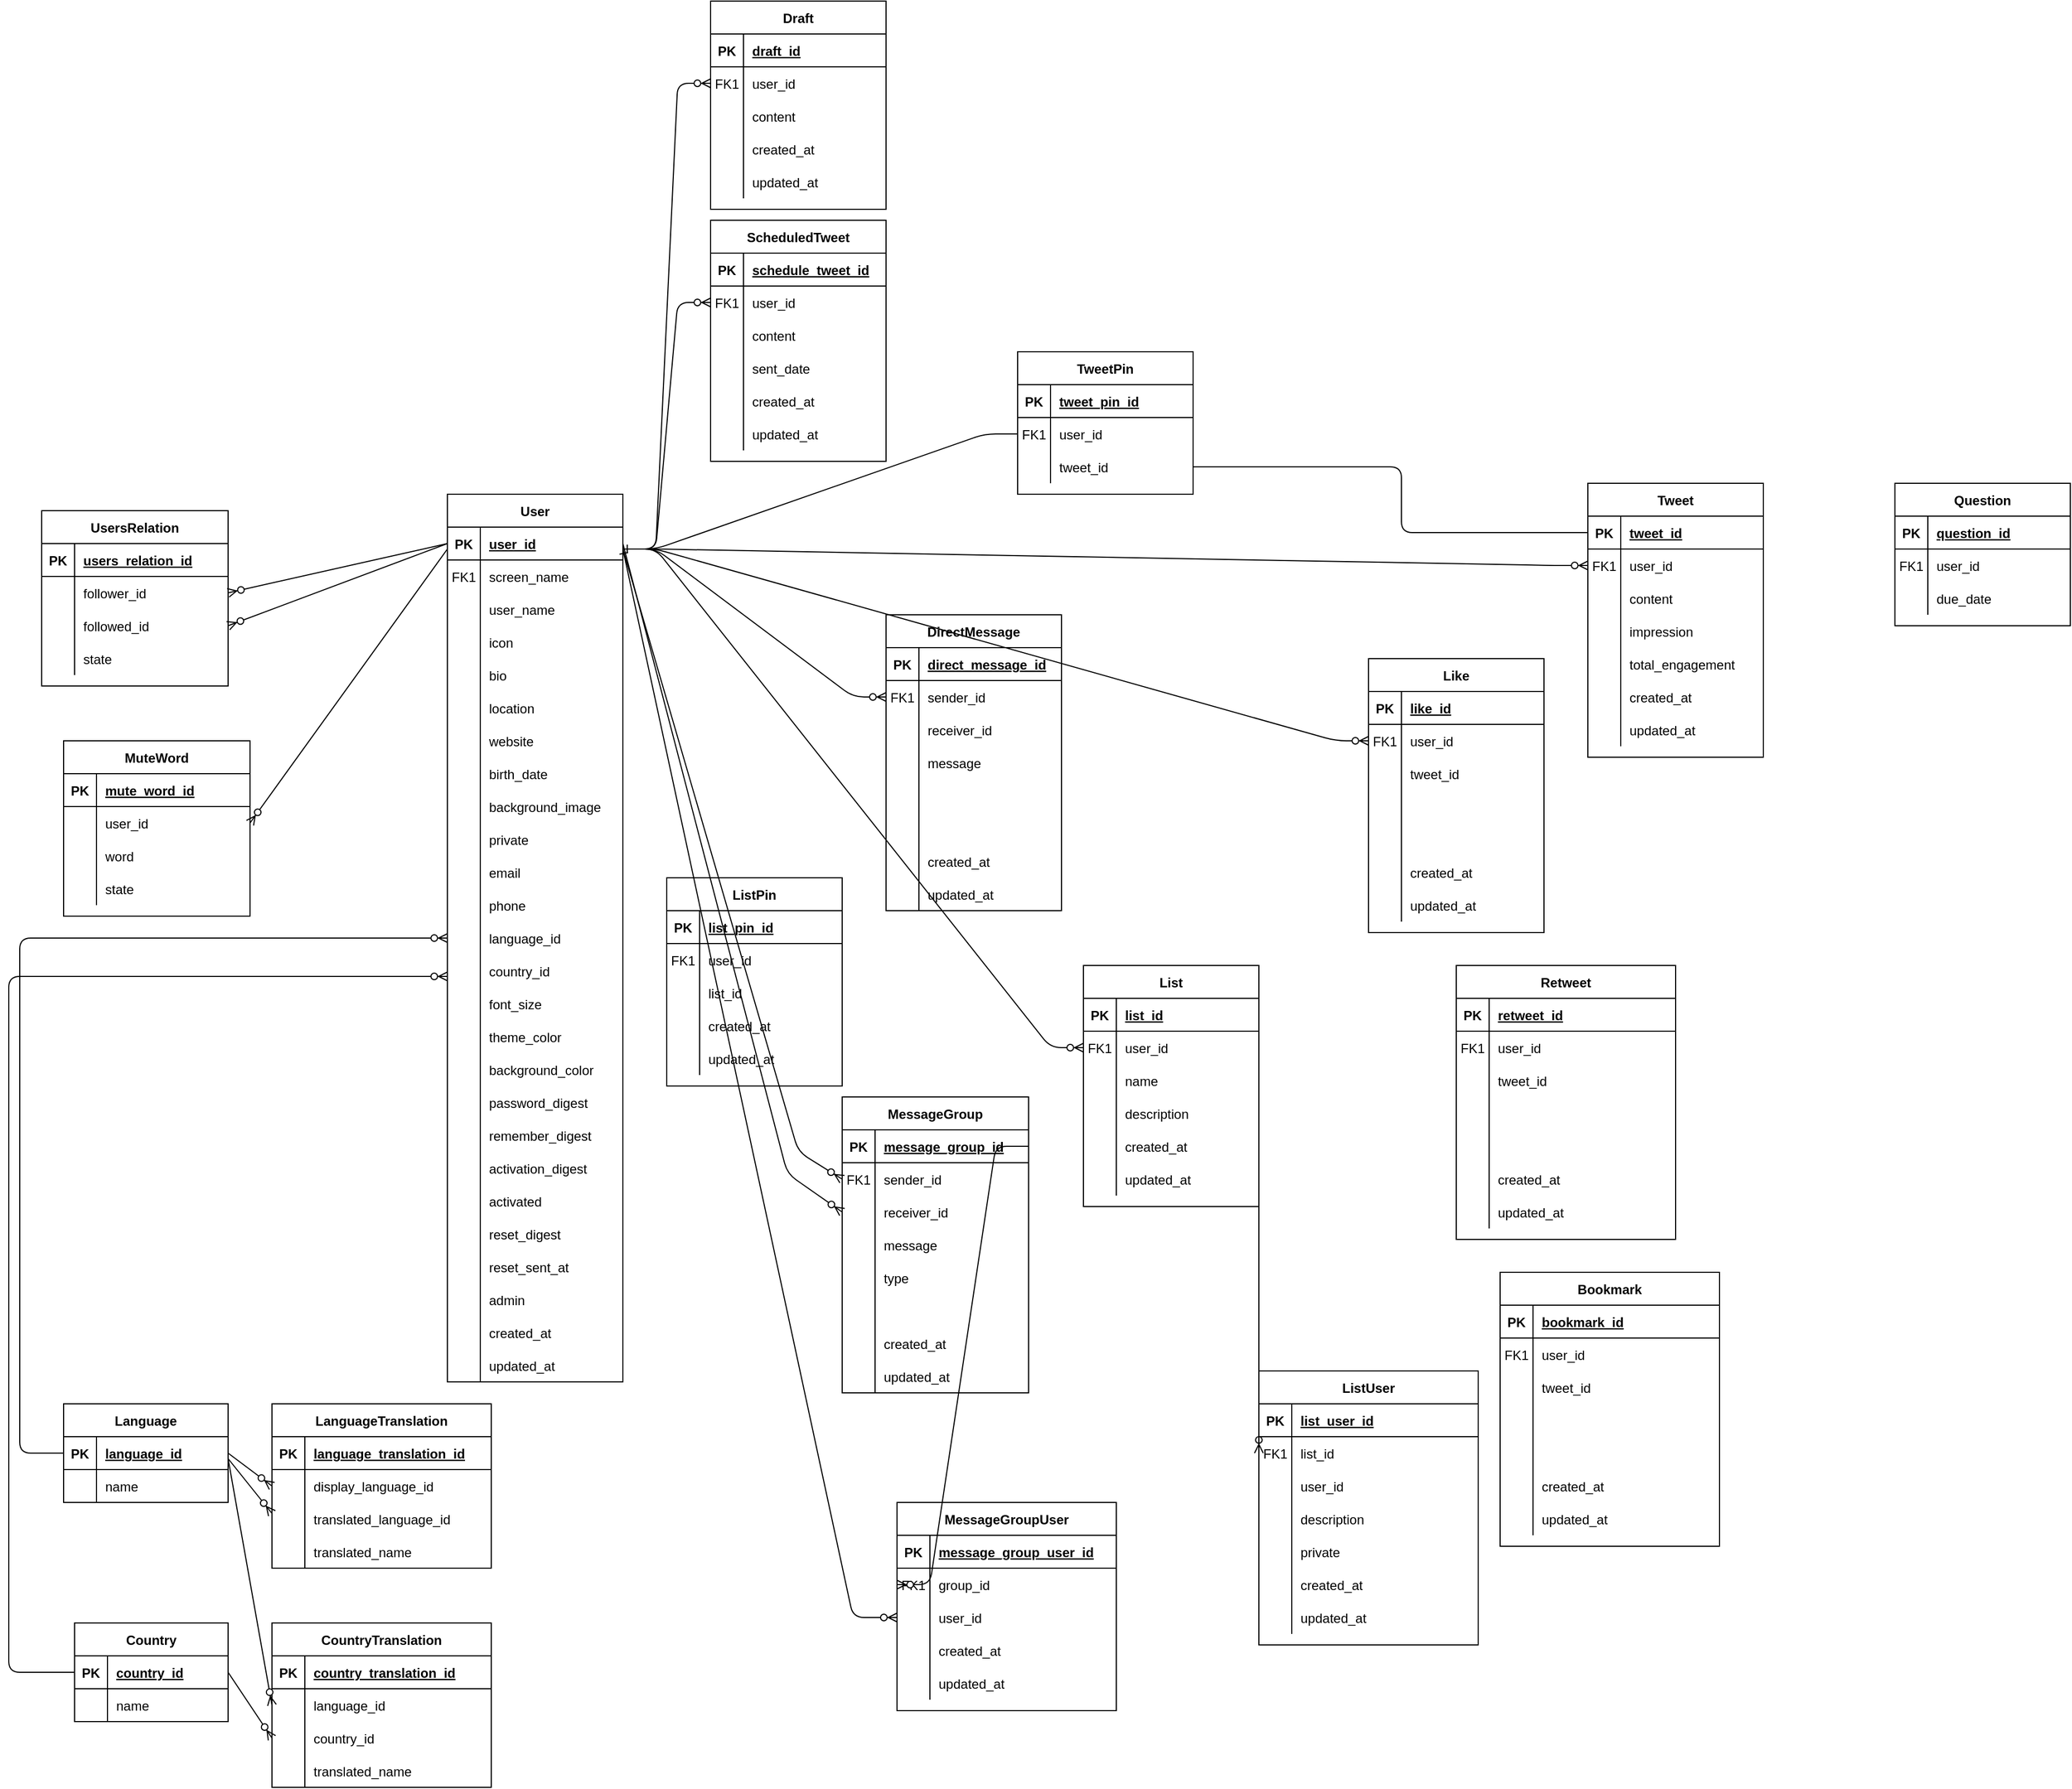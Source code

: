<mxfile version="13.5.9" type="github">
  <diagram id="R2lEEEUBdFMjLlhIrx00" name="Page-1">
    <mxGraphModel dx="1168" dy="1720" grid="1" gridSize="10" guides="1" tooltips="1" connect="1" arrows="1" fold="1" page="1" pageScale="1" pageWidth="850" pageHeight="1100" math="0" shadow="0" extFonts="Permanent Marker^https://fonts.googleapis.com/css?family=Permanent+Marker">
      <root>
        <mxCell id="0" />
        <mxCell id="1" parent="0" />
        <mxCell id="C-vyLk0tnHw3VtMMgP7b-1" value="" style="endArrow=ERzeroToMany;startArrow=none;endFill=1;startFill=0;entryX=1;entryY=0.5;entryDx=0;entryDy=0;exitX=0;exitY=0.5;exitDx=0;exitDy=0;" parent="1" source="C-vyLk0tnHw3VtMMgP7b-3" target="C-vyLk0tnHw3VtMMgP7b-27" edge="1">
          <mxGeometry width="100" height="100" relative="1" as="geometry">
            <mxPoint x="400" y="210" as="sourcePoint" />
            <mxPoint x="440" y="620" as="targetPoint" />
          </mxGeometry>
        </mxCell>
        <mxCell id="C-vyLk0tnHw3VtMMgP7b-12" value="" style="edgeStyle=entityRelationEdgeStyle;endArrow=ERzeroToMany;startArrow=none;endFill=1;startFill=0;" parent="1" target="C-vyLk0tnHw3VtMMgP7b-17" edge="1">
          <mxGeometry width="100" height="100" relative="1" as="geometry">
            <mxPoint x="600" y="100" as="sourcePoint" />
            <mxPoint x="460" y="205" as="targetPoint" />
          </mxGeometry>
        </mxCell>
        <mxCell id="C-vyLk0tnHw3VtMMgP7b-2" value="User" style="shape=table;startSize=30;container=1;collapsible=1;childLayout=tableLayout;fixedRows=1;rowLines=0;fontStyle=1;align=center;resizeLast=1;" parent="1" vertex="1">
          <mxGeometry x="440" y="50" width="160" height="810" as="geometry" />
        </mxCell>
        <mxCell id="C-vyLk0tnHw3VtMMgP7b-3" value="" style="shape=partialRectangle;collapsible=0;dropTarget=0;pointerEvents=0;fillColor=none;points=[[0,0.5],[1,0.5]];portConstraint=eastwest;top=0;left=0;right=0;bottom=1;" parent="C-vyLk0tnHw3VtMMgP7b-2" vertex="1">
          <mxGeometry y="30" width="160" height="30" as="geometry" />
        </mxCell>
        <mxCell id="C-vyLk0tnHw3VtMMgP7b-4" value="PK" style="shape=partialRectangle;overflow=hidden;connectable=0;fillColor=none;top=0;left=0;bottom=0;right=0;fontStyle=1;" parent="C-vyLk0tnHw3VtMMgP7b-3" vertex="1">
          <mxGeometry width="30" height="30" as="geometry" />
        </mxCell>
        <mxCell id="C-vyLk0tnHw3VtMMgP7b-5" value="user_id" style="shape=partialRectangle;overflow=hidden;connectable=0;fillColor=none;top=0;left=0;bottom=0;right=0;align=left;spacingLeft=6;fontStyle=5;" parent="C-vyLk0tnHw3VtMMgP7b-3" vertex="1">
          <mxGeometry x="30" width="130" height="30" as="geometry" />
        </mxCell>
        <mxCell id="C-vyLk0tnHw3VtMMgP7b-6" value="" style="shape=partialRectangle;collapsible=0;dropTarget=0;pointerEvents=0;fillColor=none;points=[[0,0.5],[1,0.5]];portConstraint=eastwest;top=0;left=0;right=0;bottom=0;" parent="C-vyLk0tnHw3VtMMgP7b-2" vertex="1">
          <mxGeometry y="60" width="160" height="30" as="geometry" />
        </mxCell>
        <mxCell id="C-vyLk0tnHw3VtMMgP7b-7" value="FK1" style="shape=partialRectangle;overflow=hidden;connectable=0;fillColor=none;top=0;left=0;bottom=0;right=0;" parent="C-vyLk0tnHw3VtMMgP7b-6" vertex="1">
          <mxGeometry width="30" height="30" as="geometry" />
        </mxCell>
        <mxCell id="C-vyLk0tnHw3VtMMgP7b-8" value="screen_name" style="shape=partialRectangle;overflow=hidden;connectable=0;fillColor=none;top=0;left=0;bottom=0;right=0;align=left;spacingLeft=6;" parent="C-vyLk0tnHw3VtMMgP7b-6" vertex="1">
          <mxGeometry x="30" width="130" height="30" as="geometry" />
        </mxCell>
        <mxCell id="C-vyLk0tnHw3VtMMgP7b-9" value="" style="shape=partialRectangle;collapsible=0;dropTarget=0;pointerEvents=0;fillColor=none;points=[[0,0.5],[1,0.5]];portConstraint=eastwest;top=0;left=0;right=0;bottom=0;" parent="C-vyLk0tnHw3VtMMgP7b-2" vertex="1">
          <mxGeometry y="90" width="160" height="30" as="geometry" />
        </mxCell>
        <mxCell id="C-vyLk0tnHw3VtMMgP7b-10" value="" style="shape=partialRectangle;overflow=hidden;connectable=0;fillColor=none;top=0;left=0;bottom=0;right=0;" parent="C-vyLk0tnHw3VtMMgP7b-9" vertex="1">
          <mxGeometry width="30" height="30" as="geometry" />
        </mxCell>
        <mxCell id="C-vyLk0tnHw3VtMMgP7b-11" value="user_name" style="shape=partialRectangle;overflow=hidden;connectable=0;fillColor=none;top=0;left=0;bottom=0;right=0;align=left;spacingLeft=6;" parent="C-vyLk0tnHw3VtMMgP7b-9" vertex="1">
          <mxGeometry x="30" width="130" height="30" as="geometry" />
        </mxCell>
        <mxCell id="MOYauLYjmOVEJV4LLfPh-23" style="shape=partialRectangle;collapsible=0;dropTarget=0;pointerEvents=0;fillColor=none;points=[[0,0.5],[1,0.5]];portConstraint=eastwest;top=0;left=0;right=0;bottom=0;" parent="C-vyLk0tnHw3VtMMgP7b-2" vertex="1">
          <mxGeometry y="120" width="160" height="30" as="geometry" />
        </mxCell>
        <mxCell id="MOYauLYjmOVEJV4LLfPh-24" style="shape=partialRectangle;overflow=hidden;connectable=0;fillColor=none;top=0;left=0;bottom=0;right=0;" parent="MOYauLYjmOVEJV4LLfPh-23" vertex="1">
          <mxGeometry width="30" height="30" as="geometry" />
        </mxCell>
        <mxCell id="MOYauLYjmOVEJV4LLfPh-25" value="icon" style="shape=partialRectangle;overflow=hidden;connectable=0;fillColor=none;top=0;left=0;bottom=0;right=0;align=left;spacingLeft=6;" parent="MOYauLYjmOVEJV4LLfPh-23" vertex="1">
          <mxGeometry x="30" width="130" height="30" as="geometry" />
        </mxCell>
        <mxCell id="MOYauLYjmOVEJV4LLfPh-26" style="shape=partialRectangle;collapsible=0;dropTarget=0;pointerEvents=0;fillColor=none;points=[[0,0.5],[1,0.5]];portConstraint=eastwest;top=0;left=0;right=0;bottom=0;" parent="C-vyLk0tnHw3VtMMgP7b-2" vertex="1">
          <mxGeometry y="150" width="160" height="30" as="geometry" />
        </mxCell>
        <mxCell id="MOYauLYjmOVEJV4LLfPh-27" style="shape=partialRectangle;overflow=hidden;connectable=0;fillColor=none;top=0;left=0;bottom=0;right=0;" parent="MOYauLYjmOVEJV4LLfPh-26" vertex="1">
          <mxGeometry width="30" height="30" as="geometry" />
        </mxCell>
        <mxCell id="MOYauLYjmOVEJV4LLfPh-28" value="bio" style="shape=partialRectangle;overflow=hidden;connectable=0;fillColor=none;top=0;left=0;bottom=0;right=0;align=left;spacingLeft=6;" parent="MOYauLYjmOVEJV4LLfPh-26" vertex="1">
          <mxGeometry x="30" width="130" height="30" as="geometry" />
        </mxCell>
        <mxCell id="OAN7TLlv8YvSH3-HHURJ-232" style="shape=partialRectangle;collapsible=0;dropTarget=0;pointerEvents=0;fillColor=none;points=[[0,0.5],[1,0.5]];portConstraint=eastwest;top=0;left=0;right=0;bottom=0;" vertex="1" parent="C-vyLk0tnHw3VtMMgP7b-2">
          <mxGeometry y="180" width="160" height="30" as="geometry" />
        </mxCell>
        <mxCell id="OAN7TLlv8YvSH3-HHURJ-233" style="shape=partialRectangle;overflow=hidden;connectable=0;fillColor=none;top=0;left=0;bottom=0;right=0;" vertex="1" parent="OAN7TLlv8YvSH3-HHURJ-232">
          <mxGeometry width="30" height="30" as="geometry" />
        </mxCell>
        <mxCell id="OAN7TLlv8YvSH3-HHURJ-234" value="location" style="shape=partialRectangle;overflow=hidden;connectable=0;fillColor=none;top=0;left=0;bottom=0;right=0;align=left;spacingLeft=6;" vertex="1" parent="OAN7TLlv8YvSH3-HHURJ-232">
          <mxGeometry x="30" width="130" height="30" as="geometry" />
        </mxCell>
        <mxCell id="OAN7TLlv8YvSH3-HHURJ-229" style="shape=partialRectangle;collapsible=0;dropTarget=0;pointerEvents=0;fillColor=none;points=[[0,0.5],[1,0.5]];portConstraint=eastwest;top=0;left=0;right=0;bottom=0;" vertex="1" parent="C-vyLk0tnHw3VtMMgP7b-2">
          <mxGeometry y="210" width="160" height="30" as="geometry" />
        </mxCell>
        <mxCell id="OAN7TLlv8YvSH3-HHURJ-230" style="shape=partialRectangle;overflow=hidden;connectable=0;fillColor=none;top=0;left=0;bottom=0;right=0;" vertex="1" parent="OAN7TLlv8YvSH3-HHURJ-229">
          <mxGeometry width="30" height="30" as="geometry" />
        </mxCell>
        <mxCell id="OAN7TLlv8YvSH3-HHURJ-231" value="website" style="shape=partialRectangle;overflow=hidden;connectable=0;fillColor=none;top=0;left=0;bottom=0;right=0;align=left;spacingLeft=6;" vertex="1" parent="OAN7TLlv8YvSH3-HHURJ-229">
          <mxGeometry x="30" width="130" height="30" as="geometry" />
        </mxCell>
        <mxCell id="MOYauLYjmOVEJV4LLfPh-29" style="shape=partialRectangle;collapsible=0;dropTarget=0;pointerEvents=0;fillColor=none;points=[[0,0.5],[1,0.5]];portConstraint=eastwest;top=0;left=0;right=0;bottom=0;" parent="C-vyLk0tnHw3VtMMgP7b-2" vertex="1">
          <mxGeometry y="240" width="160" height="30" as="geometry" />
        </mxCell>
        <mxCell id="MOYauLYjmOVEJV4LLfPh-30" style="shape=partialRectangle;overflow=hidden;connectable=0;fillColor=none;top=0;left=0;bottom=0;right=0;" parent="MOYauLYjmOVEJV4LLfPh-29" vertex="1">
          <mxGeometry width="30" height="30" as="geometry" />
        </mxCell>
        <mxCell id="MOYauLYjmOVEJV4LLfPh-31" value="birth_date" style="shape=partialRectangle;overflow=hidden;connectable=0;fillColor=none;top=0;left=0;bottom=0;right=0;align=left;spacingLeft=6;" parent="MOYauLYjmOVEJV4LLfPh-29" vertex="1">
          <mxGeometry x="30" width="130" height="30" as="geometry" />
        </mxCell>
        <mxCell id="MOYauLYjmOVEJV4LLfPh-32" style="shape=partialRectangle;collapsible=0;dropTarget=0;pointerEvents=0;fillColor=none;points=[[0,0.5],[1,0.5]];portConstraint=eastwest;top=0;left=0;right=0;bottom=0;" parent="C-vyLk0tnHw3VtMMgP7b-2" vertex="1">
          <mxGeometry y="270" width="160" height="30" as="geometry" />
        </mxCell>
        <mxCell id="MOYauLYjmOVEJV4LLfPh-33" style="shape=partialRectangle;overflow=hidden;connectable=0;fillColor=none;top=0;left=0;bottom=0;right=0;" parent="MOYauLYjmOVEJV4LLfPh-32" vertex="1">
          <mxGeometry width="30" height="30" as="geometry" />
        </mxCell>
        <mxCell id="MOYauLYjmOVEJV4LLfPh-34" value="background_image" style="shape=partialRectangle;overflow=hidden;connectable=0;fillColor=none;top=0;left=0;bottom=0;right=0;align=left;spacingLeft=6;" parent="MOYauLYjmOVEJV4LLfPh-32" vertex="1">
          <mxGeometry x="30" width="130" height="30" as="geometry" />
        </mxCell>
        <mxCell id="n-NUDOcbSABFjQ5p-tqS-4" style="shape=partialRectangle;collapsible=0;dropTarget=0;pointerEvents=0;fillColor=none;points=[[0,0.5],[1,0.5]];portConstraint=eastwest;top=0;left=0;right=0;bottom=0;" parent="C-vyLk0tnHw3VtMMgP7b-2" vertex="1">
          <mxGeometry y="300" width="160" height="30" as="geometry" />
        </mxCell>
        <mxCell id="n-NUDOcbSABFjQ5p-tqS-5" style="shape=partialRectangle;overflow=hidden;connectable=0;fillColor=none;top=0;left=0;bottom=0;right=0;" parent="n-NUDOcbSABFjQ5p-tqS-4" vertex="1">
          <mxGeometry width="30" height="30" as="geometry" />
        </mxCell>
        <mxCell id="n-NUDOcbSABFjQ5p-tqS-6" value="private" style="shape=partialRectangle;overflow=hidden;connectable=0;fillColor=none;top=0;left=0;bottom=0;right=0;align=left;spacingLeft=6;" parent="n-NUDOcbSABFjQ5p-tqS-4" vertex="1">
          <mxGeometry x="30" width="130" height="30" as="geometry" />
        </mxCell>
        <mxCell id="OAN7TLlv8YvSH3-HHURJ-1" style="shape=partialRectangle;collapsible=0;dropTarget=0;pointerEvents=0;fillColor=none;points=[[0,0.5],[1,0.5]];portConstraint=eastwest;top=0;left=0;right=0;bottom=0;" vertex="1" parent="C-vyLk0tnHw3VtMMgP7b-2">
          <mxGeometry y="330" width="160" height="30" as="geometry" />
        </mxCell>
        <mxCell id="OAN7TLlv8YvSH3-HHURJ-2" style="shape=partialRectangle;overflow=hidden;connectable=0;fillColor=none;top=0;left=0;bottom=0;right=0;" vertex="1" parent="OAN7TLlv8YvSH3-HHURJ-1">
          <mxGeometry width="30" height="30" as="geometry" />
        </mxCell>
        <mxCell id="OAN7TLlv8YvSH3-HHURJ-3" value="email" style="shape=partialRectangle;overflow=hidden;connectable=0;fillColor=none;top=0;left=0;bottom=0;right=0;align=left;spacingLeft=6;" vertex="1" parent="OAN7TLlv8YvSH3-HHURJ-1">
          <mxGeometry x="30" width="130" height="30" as="geometry" />
        </mxCell>
        <mxCell id="OAN7TLlv8YvSH3-HHURJ-4" style="shape=partialRectangle;collapsible=0;dropTarget=0;pointerEvents=0;fillColor=none;points=[[0,0.5],[1,0.5]];portConstraint=eastwest;top=0;left=0;right=0;bottom=0;" vertex="1" parent="C-vyLk0tnHw3VtMMgP7b-2">
          <mxGeometry y="360" width="160" height="30" as="geometry" />
        </mxCell>
        <mxCell id="OAN7TLlv8YvSH3-HHURJ-5" style="shape=partialRectangle;overflow=hidden;connectable=0;fillColor=none;top=0;left=0;bottom=0;right=0;" vertex="1" parent="OAN7TLlv8YvSH3-HHURJ-4">
          <mxGeometry width="30" height="30" as="geometry" />
        </mxCell>
        <mxCell id="OAN7TLlv8YvSH3-HHURJ-6" value="phone" style="shape=partialRectangle;overflow=hidden;connectable=0;fillColor=none;top=0;left=0;bottom=0;right=0;align=left;spacingLeft=6;" vertex="1" parent="OAN7TLlv8YvSH3-HHURJ-4">
          <mxGeometry x="30" width="130" height="30" as="geometry" />
        </mxCell>
        <mxCell id="OAN7TLlv8YvSH3-HHURJ-251" style="shape=partialRectangle;collapsible=0;dropTarget=0;pointerEvents=0;fillColor=none;points=[[0,0.5],[1,0.5]];portConstraint=eastwest;top=0;left=0;right=0;bottom=0;" vertex="1" parent="C-vyLk0tnHw3VtMMgP7b-2">
          <mxGeometry y="390" width="160" height="30" as="geometry" />
        </mxCell>
        <mxCell id="OAN7TLlv8YvSH3-HHURJ-252" style="shape=partialRectangle;overflow=hidden;connectable=0;fillColor=none;top=0;left=0;bottom=0;right=0;" vertex="1" parent="OAN7TLlv8YvSH3-HHURJ-251">
          <mxGeometry width="30" height="30" as="geometry" />
        </mxCell>
        <mxCell id="OAN7TLlv8YvSH3-HHURJ-253" value="language_id" style="shape=partialRectangle;overflow=hidden;connectable=0;fillColor=none;top=0;left=0;bottom=0;right=0;align=left;spacingLeft=6;" vertex="1" parent="OAN7TLlv8YvSH3-HHURJ-251">
          <mxGeometry x="30" width="130" height="30" as="geometry" />
        </mxCell>
        <mxCell id="OAN7TLlv8YvSH3-HHURJ-254" style="shape=partialRectangle;collapsible=0;dropTarget=0;pointerEvents=0;fillColor=none;points=[[0,0.5],[1,0.5]];portConstraint=eastwest;top=0;left=0;right=0;bottom=0;" vertex="1" parent="C-vyLk0tnHw3VtMMgP7b-2">
          <mxGeometry y="420" width="160" height="30" as="geometry" />
        </mxCell>
        <mxCell id="OAN7TLlv8YvSH3-HHURJ-255" style="shape=partialRectangle;overflow=hidden;connectable=0;fillColor=none;top=0;left=0;bottom=0;right=0;" vertex="1" parent="OAN7TLlv8YvSH3-HHURJ-254">
          <mxGeometry width="30" height="30" as="geometry" />
        </mxCell>
        <mxCell id="OAN7TLlv8YvSH3-HHURJ-256" value="country_id" style="shape=partialRectangle;overflow=hidden;connectable=0;fillColor=none;top=0;left=0;bottom=0;right=0;align=left;spacingLeft=6;" vertex="1" parent="OAN7TLlv8YvSH3-HHURJ-254">
          <mxGeometry x="30" width="130" height="30" as="geometry" />
        </mxCell>
        <mxCell id="OAN7TLlv8YvSH3-HHURJ-283" style="shape=partialRectangle;collapsible=0;dropTarget=0;pointerEvents=0;fillColor=none;points=[[0,0.5],[1,0.5]];portConstraint=eastwest;top=0;left=0;right=0;bottom=0;" vertex="1" parent="C-vyLk0tnHw3VtMMgP7b-2">
          <mxGeometry y="450" width="160" height="30" as="geometry" />
        </mxCell>
        <mxCell id="OAN7TLlv8YvSH3-HHURJ-284" style="shape=partialRectangle;overflow=hidden;connectable=0;fillColor=none;top=0;left=0;bottom=0;right=0;" vertex="1" parent="OAN7TLlv8YvSH3-HHURJ-283">
          <mxGeometry width="30" height="30" as="geometry" />
        </mxCell>
        <mxCell id="OAN7TLlv8YvSH3-HHURJ-285" value="font_size" style="shape=partialRectangle;overflow=hidden;connectable=0;fillColor=none;top=0;left=0;bottom=0;right=0;align=left;spacingLeft=6;" vertex="1" parent="OAN7TLlv8YvSH3-HHURJ-283">
          <mxGeometry x="30" width="130" height="30" as="geometry" />
        </mxCell>
        <mxCell id="OAN7TLlv8YvSH3-HHURJ-280" style="shape=partialRectangle;collapsible=0;dropTarget=0;pointerEvents=0;fillColor=none;points=[[0,0.5],[1,0.5]];portConstraint=eastwest;top=0;left=0;right=0;bottom=0;" vertex="1" parent="C-vyLk0tnHw3VtMMgP7b-2">
          <mxGeometry y="480" width="160" height="30" as="geometry" />
        </mxCell>
        <mxCell id="OAN7TLlv8YvSH3-HHURJ-281" style="shape=partialRectangle;overflow=hidden;connectable=0;fillColor=none;top=0;left=0;bottom=0;right=0;" vertex="1" parent="OAN7TLlv8YvSH3-HHURJ-280">
          <mxGeometry width="30" height="30" as="geometry" />
        </mxCell>
        <mxCell id="OAN7TLlv8YvSH3-HHURJ-282" value="theme_color" style="shape=partialRectangle;overflow=hidden;connectable=0;fillColor=none;top=0;left=0;bottom=0;right=0;align=left;spacingLeft=6;" vertex="1" parent="OAN7TLlv8YvSH3-HHURJ-280">
          <mxGeometry x="30" width="130" height="30" as="geometry" />
        </mxCell>
        <mxCell id="OAN7TLlv8YvSH3-HHURJ-277" style="shape=partialRectangle;collapsible=0;dropTarget=0;pointerEvents=0;fillColor=none;points=[[0,0.5],[1,0.5]];portConstraint=eastwest;top=0;left=0;right=0;bottom=0;" vertex="1" parent="C-vyLk0tnHw3VtMMgP7b-2">
          <mxGeometry y="510" width="160" height="30" as="geometry" />
        </mxCell>
        <mxCell id="OAN7TLlv8YvSH3-HHURJ-278" style="shape=partialRectangle;overflow=hidden;connectable=0;fillColor=none;top=0;left=0;bottom=0;right=0;" vertex="1" parent="OAN7TLlv8YvSH3-HHURJ-277">
          <mxGeometry width="30" height="30" as="geometry" />
        </mxCell>
        <mxCell id="OAN7TLlv8YvSH3-HHURJ-279" value="background_color" style="shape=partialRectangle;overflow=hidden;connectable=0;fillColor=none;top=0;left=0;bottom=0;right=0;align=left;spacingLeft=6;" vertex="1" parent="OAN7TLlv8YvSH3-HHURJ-277">
          <mxGeometry x="30" width="130" height="30" as="geometry" />
        </mxCell>
        <mxCell id="n-NUDOcbSABFjQ5p-tqS-1" style="shape=partialRectangle;collapsible=0;dropTarget=0;pointerEvents=0;fillColor=none;points=[[0,0.5],[1,0.5]];portConstraint=eastwest;top=0;left=0;right=0;bottom=0;" parent="C-vyLk0tnHw3VtMMgP7b-2" vertex="1">
          <mxGeometry y="540" width="160" height="30" as="geometry" />
        </mxCell>
        <mxCell id="n-NUDOcbSABFjQ5p-tqS-2" style="shape=partialRectangle;overflow=hidden;connectable=0;fillColor=none;top=0;left=0;bottom=0;right=0;" parent="n-NUDOcbSABFjQ5p-tqS-1" vertex="1">
          <mxGeometry width="30" height="30" as="geometry" />
        </mxCell>
        <mxCell id="n-NUDOcbSABFjQ5p-tqS-3" value="password_digest" style="shape=partialRectangle;overflow=hidden;connectable=0;fillColor=none;top=0;left=0;bottom=0;right=0;align=left;spacingLeft=6;" parent="n-NUDOcbSABFjQ5p-tqS-1" vertex="1">
          <mxGeometry x="30" width="130" height="30" as="geometry" />
        </mxCell>
        <mxCell id="n-NUDOcbSABFjQ5p-tqS-7" style="shape=partialRectangle;collapsible=0;dropTarget=0;pointerEvents=0;fillColor=none;points=[[0,0.5],[1,0.5]];portConstraint=eastwest;top=0;left=0;right=0;bottom=0;" parent="C-vyLk0tnHw3VtMMgP7b-2" vertex="1">
          <mxGeometry y="570" width="160" height="30" as="geometry" />
        </mxCell>
        <mxCell id="n-NUDOcbSABFjQ5p-tqS-8" style="shape=partialRectangle;overflow=hidden;connectable=0;fillColor=none;top=0;left=0;bottom=0;right=0;" parent="n-NUDOcbSABFjQ5p-tqS-7" vertex="1">
          <mxGeometry width="30" height="30" as="geometry" />
        </mxCell>
        <mxCell id="n-NUDOcbSABFjQ5p-tqS-9" value="remember_digest" style="shape=partialRectangle;overflow=hidden;connectable=0;fillColor=none;top=0;left=0;bottom=0;right=0;align=left;spacingLeft=6;" parent="n-NUDOcbSABFjQ5p-tqS-7" vertex="1">
          <mxGeometry x="30" width="130" height="30" as="geometry" />
        </mxCell>
        <mxCell id="OAN7TLlv8YvSH3-HHURJ-7" style="shape=partialRectangle;collapsible=0;dropTarget=0;pointerEvents=0;fillColor=none;points=[[0,0.5],[1,0.5]];portConstraint=eastwest;top=0;left=0;right=0;bottom=0;" vertex="1" parent="C-vyLk0tnHw3VtMMgP7b-2">
          <mxGeometry y="600" width="160" height="30" as="geometry" />
        </mxCell>
        <mxCell id="OAN7TLlv8YvSH3-HHURJ-8" style="shape=partialRectangle;overflow=hidden;connectable=0;fillColor=none;top=0;left=0;bottom=0;right=0;" vertex="1" parent="OAN7TLlv8YvSH3-HHURJ-7">
          <mxGeometry width="30" height="30" as="geometry" />
        </mxCell>
        <mxCell id="OAN7TLlv8YvSH3-HHURJ-9" value="activation_digest" style="shape=partialRectangle;overflow=hidden;connectable=0;fillColor=none;top=0;left=0;bottom=0;right=0;align=left;spacingLeft=6;" vertex="1" parent="OAN7TLlv8YvSH3-HHURJ-7">
          <mxGeometry x="30" width="130" height="30" as="geometry" />
        </mxCell>
        <mxCell id="OAN7TLlv8YvSH3-HHURJ-10" style="shape=partialRectangle;collapsible=0;dropTarget=0;pointerEvents=0;fillColor=none;points=[[0,0.5],[1,0.5]];portConstraint=eastwest;top=0;left=0;right=0;bottom=0;" vertex="1" parent="C-vyLk0tnHw3VtMMgP7b-2">
          <mxGeometry y="630" width="160" height="30" as="geometry" />
        </mxCell>
        <mxCell id="OAN7TLlv8YvSH3-HHURJ-11" style="shape=partialRectangle;overflow=hidden;connectable=0;fillColor=none;top=0;left=0;bottom=0;right=0;" vertex="1" parent="OAN7TLlv8YvSH3-HHURJ-10">
          <mxGeometry width="30" height="30" as="geometry" />
        </mxCell>
        <mxCell id="OAN7TLlv8YvSH3-HHURJ-12" value="activated" style="shape=partialRectangle;overflow=hidden;connectable=0;fillColor=none;top=0;left=0;bottom=0;right=0;align=left;spacingLeft=6;" vertex="1" parent="OAN7TLlv8YvSH3-HHURJ-10">
          <mxGeometry x="30" width="130" height="30" as="geometry" />
        </mxCell>
        <mxCell id="OAN7TLlv8YvSH3-HHURJ-13" style="shape=partialRectangle;collapsible=0;dropTarget=0;pointerEvents=0;fillColor=none;points=[[0,0.5],[1,0.5]];portConstraint=eastwest;top=0;left=0;right=0;bottom=0;" vertex="1" parent="C-vyLk0tnHw3VtMMgP7b-2">
          <mxGeometry y="660" width="160" height="30" as="geometry" />
        </mxCell>
        <mxCell id="OAN7TLlv8YvSH3-HHURJ-14" style="shape=partialRectangle;overflow=hidden;connectable=0;fillColor=none;top=0;left=0;bottom=0;right=0;" vertex="1" parent="OAN7TLlv8YvSH3-HHURJ-13">
          <mxGeometry width="30" height="30" as="geometry" />
        </mxCell>
        <mxCell id="OAN7TLlv8YvSH3-HHURJ-15" value="reset_digest" style="shape=partialRectangle;overflow=hidden;connectable=0;fillColor=none;top=0;left=0;bottom=0;right=0;align=left;spacingLeft=6;" vertex="1" parent="OAN7TLlv8YvSH3-HHURJ-13">
          <mxGeometry x="30" width="130" height="30" as="geometry" />
        </mxCell>
        <mxCell id="OAN7TLlv8YvSH3-HHURJ-16" style="shape=partialRectangle;collapsible=0;dropTarget=0;pointerEvents=0;fillColor=none;points=[[0,0.5],[1,0.5]];portConstraint=eastwest;top=0;left=0;right=0;bottom=0;" vertex="1" parent="C-vyLk0tnHw3VtMMgP7b-2">
          <mxGeometry y="690" width="160" height="30" as="geometry" />
        </mxCell>
        <mxCell id="OAN7TLlv8YvSH3-HHURJ-17" style="shape=partialRectangle;overflow=hidden;connectable=0;fillColor=none;top=0;left=0;bottom=0;right=0;" vertex="1" parent="OAN7TLlv8YvSH3-HHURJ-16">
          <mxGeometry width="30" height="30" as="geometry" />
        </mxCell>
        <mxCell id="OAN7TLlv8YvSH3-HHURJ-18" value="reset_sent_at" style="shape=partialRectangle;overflow=hidden;connectable=0;fillColor=none;top=0;left=0;bottom=0;right=0;align=left;spacingLeft=6;" vertex="1" parent="OAN7TLlv8YvSH3-HHURJ-16">
          <mxGeometry x="30" width="130" height="30" as="geometry" />
        </mxCell>
        <mxCell id="OAN7TLlv8YvSH3-HHURJ-19" style="shape=partialRectangle;collapsible=0;dropTarget=0;pointerEvents=0;fillColor=none;points=[[0,0.5],[1,0.5]];portConstraint=eastwest;top=0;left=0;right=0;bottom=0;" vertex="1" parent="C-vyLk0tnHw3VtMMgP7b-2">
          <mxGeometry y="720" width="160" height="30" as="geometry" />
        </mxCell>
        <mxCell id="OAN7TLlv8YvSH3-HHURJ-20" style="shape=partialRectangle;overflow=hidden;connectable=0;fillColor=none;top=0;left=0;bottom=0;right=0;" vertex="1" parent="OAN7TLlv8YvSH3-HHURJ-19">
          <mxGeometry width="30" height="30" as="geometry" />
        </mxCell>
        <mxCell id="OAN7TLlv8YvSH3-HHURJ-21" value="admin" style="shape=partialRectangle;overflow=hidden;connectable=0;fillColor=none;top=0;left=0;bottom=0;right=0;align=left;spacingLeft=6;" vertex="1" parent="OAN7TLlv8YvSH3-HHURJ-19">
          <mxGeometry x="30" width="130" height="30" as="geometry" />
        </mxCell>
        <mxCell id="MOYauLYjmOVEJV4LLfPh-35" style="shape=partialRectangle;collapsible=0;dropTarget=0;pointerEvents=0;fillColor=none;points=[[0,0.5],[1,0.5]];portConstraint=eastwest;top=0;left=0;right=0;bottom=0;" parent="C-vyLk0tnHw3VtMMgP7b-2" vertex="1">
          <mxGeometry y="750" width="160" height="30" as="geometry" />
        </mxCell>
        <mxCell id="MOYauLYjmOVEJV4LLfPh-36" style="shape=partialRectangle;overflow=hidden;connectable=0;fillColor=none;top=0;left=0;bottom=0;right=0;" parent="MOYauLYjmOVEJV4LLfPh-35" vertex="1">
          <mxGeometry width="30" height="30" as="geometry" />
        </mxCell>
        <mxCell id="MOYauLYjmOVEJV4LLfPh-37" value="created_at" style="shape=partialRectangle;overflow=hidden;connectable=0;fillColor=none;top=0;left=0;bottom=0;right=0;align=left;spacingLeft=6;" parent="MOYauLYjmOVEJV4LLfPh-35" vertex="1">
          <mxGeometry x="30" width="130" height="30" as="geometry" />
        </mxCell>
        <mxCell id="MOYauLYjmOVEJV4LLfPh-38" style="shape=partialRectangle;collapsible=0;dropTarget=0;pointerEvents=0;fillColor=none;points=[[0,0.5],[1,0.5]];portConstraint=eastwest;top=0;left=0;right=0;bottom=0;" parent="C-vyLk0tnHw3VtMMgP7b-2" vertex="1">
          <mxGeometry y="780" width="160" height="30" as="geometry" />
        </mxCell>
        <mxCell id="MOYauLYjmOVEJV4LLfPh-39" style="shape=partialRectangle;overflow=hidden;connectable=0;fillColor=none;top=0;left=0;bottom=0;right=0;" parent="MOYauLYjmOVEJV4LLfPh-38" vertex="1">
          <mxGeometry width="30" height="30" as="geometry" />
        </mxCell>
        <mxCell id="MOYauLYjmOVEJV4LLfPh-40" value="updated_at" style="shape=partialRectangle;overflow=hidden;connectable=0;fillColor=none;top=0;left=0;bottom=0;right=0;align=left;spacingLeft=6;" parent="MOYauLYjmOVEJV4LLfPh-38" vertex="1">
          <mxGeometry x="30" width="130" height="30" as="geometry" />
        </mxCell>
        <mxCell id="OAN7TLlv8YvSH3-HHURJ-108" value="" style="edgeStyle=entityRelationEdgeStyle;endArrow=ERzeroToMany;startArrow=ERone;endFill=1;startFill=0;entryX=0;entryY=0.5;entryDx=0;entryDy=0;" edge="1" parent="1" target="OAN7TLlv8YvSH3-HHURJ-26">
          <mxGeometry width="100" height="100" relative="1" as="geometry">
            <mxPoint x="600" y="100" as="sourcePoint" />
            <mxPoint x="1060" y="120" as="targetPoint" />
          </mxGeometry>
        </mxCell>
        <mxCell id="OAN7TLlv8YvSH3-HHURJ-109" value="" style="edgeStyle=elbowEdgeStyle;endArrow=ERzeroToMany;startArrow=none;endFill=1;startFill=0;entryX=0;entryY=0.5;entryDx=0;entryDy=0;exitX=1;exitY=0.5;exitDx=0;exitDy=0;elbow=vertical;" edge="1" parent="1" source="OAN7TLlv8YvSH3-HHURJ-23" target="OAN7TLlv8YvSH3-HHURJ-69">
          <mxGeometry width="100" height="100" relative="1" as="geometry">
            <mxPoint x="860" y="730" as="sourcePoint" />
            <mxPoint x="1240" y="1220" as="targetPoint" />
            <Array as="points">
              <mxPoint x="1070" y="770" />
            </Array>
          </mxGeometry>
        </mxCell>
        <mxCell id="C-vyLk0tnHw3VtMMgP7b-23" value="UsersRelation" style="shape=table;startSize=30;container=1;collapsible=1;childLayout=tableLayout;fixedRows=1;rowLines=0;fontStyle=1;align=center;resizeLast=1;" parent="1" vertex="1">
          <mxGeometry x="70" y="65" width="170" height="160" as="geometry" />
        </mxCell>
        <mxCell id="C-vyLk0tnHw3VtMMgP7b-24" value="" style="shape=partialRectangle;collapsible=0;dropTarget=0;pointerEvents=0;fillColor=none;points=[[0,0.5],[1,0.5]];portConstraint=eastwest;top=0;left=0;right=0;bottom=1;" parent="C-vyLk0tnHw3VtMMgP7b-23" vertex="1">
          <mxGeometry y="30" width="170" height="30" as="geometry" />
        </mxCell>
        <mxCell id="C-vyLk0tnHw3VtMMgP7b-25" value="PK" style="shape=partialRectangle;overflow=hidden;connectable=0;fillColor=none;top=0;left=0;bottom=0;right=0;fontStyle=1;" parent="C-vyLk0tnHw3VtMMgP7b-24" vertex="1">
          <mxGeometry width="30" height="30" as="geometry" />
        </mxCell>
        <mxCell id="C-vyLk0tnHw3VtMMgP7b-26" value="users_relation_id" style="shape=partialRectangle;overflow=hidden;connectable=0;fillColor=none;top=0;left=0;bottom=0;right=0;align=left;spacingLeft=6;fontStyle=5;" parent="C-vyLk0tnHw3VtMMgP7b-24" vertex="1">
          <mxGeometry x="30" width="140" height="30" as="geometry" />
        </mxCell>
        <mxCell id="C-vyLk0tnHw3VtMMgP7b-27" value="" style="shape=partialRectangle;collapsible=0;dropTarget=0;pointerEvents=0;fillColor=none;points=[[0,0.5],[1,0.5]];portConstraint=eastwest;top=0;left=0;right=0;bottom=0;" parent="C-vyLk0tnHw3VtMMgP7b-23" vertex="1">
          <mxGeometry y="60" width="170" height="30" as="geometry" />
        </mxCell>
        <mxCell id="C-vyLk0tnHw3VtMMgP7b-28" value="" style="shape=partialRectangle;overflow=hidden;connectable=0;fillColor=none;top=0;left=0;bottom=0;right=0;" parent="C-vyLk0tnHw3VtMMgP7b-27" vertex="1">
          <mxGeometry width="30" height="30" as="geometry" />
        </mxCell>
        <mxCell id="C-vyLk0tnHw3VtMMgP7b-29" value="follower_id" style="shape=partialRectangle;overflow=hidden;connectable=0;fillColor=none;top=0;left=0;bottom=0;right=0;align=left;spacingLeft=6;" parent="C-vyLk0tnHw3VtMMgP7b-27" vertex="1">
          <mxGeometry x="30" width="140" height="30" as="geometry" />
        </mxCell>
        <mxCell id="OAN7TLlv8YvSH3-HHURJ-175" style="shape=partialRectangle;collapsible=0;dropTarget=0;pointerEvents=0;fillColor=none;points=[[0,0.5],[1,0.5]];portConstraint=eastwest;top=0;left=0;right=0;bottom=0;" vertex="1" parent="C-vyLk0tnHw3VtMMgP7b-23">
          <mxGeometry y="90" width="170" height="30" as="geometry" />
        </mxCell>
        <mxCell id="OAN7TLlv8YvSH3-HHURJ-176" style="shape=partialRectangle;overflow=hidden;connectable=0;fillColor=none;top=0;left=0;bottom=0;right=0;" vertex="1" parent="OAN7TLlv8YvSH3-HHURJ-175">
          <mxGeometry width="30" height="30" as="geometry" />
        </mxCell>
        <mxCell id="OAN7TLlv8YvSH3-HHURJ-177" value="followed_id" style="shape=partialRectangle;overflow=hidden;connectable=0;fillColor=none;top=0;left=0;bottom=0;right=0;align=left;spacingLeft=6;" vertex="1" parent="OAN7TLlv8YvSH3-HHURJ-175">
          <mxGeometry x="30" width="140" height="30" as="geometry" />
        </mxCell>
        <mxCell id="OAN7TLlv8YvSH3-HHURJ-235" style="shape=partialRectangle;collapsible=0;dropTarget=0;pointerEvents=0;fillColor=none;points=[[0,0.5],[1,0.5]];portConstraint=eastwest;top=0;left=0;right=0;bottom=0;" vertex="1" parent="C-vyLk0tnHw3VtMMgP7b-23">
          <mxGeometry y="120" width="170" height="30" as="geometry" />
        </mxCell>
        <mxCell id="OAN7TLlv8YvSH3-HHURJ-236" style="shape=partialRectangle;overflow=hidden;connectable=0;fillColor=none;top=0;left=0;bottom=0;right=0;" vertex="1" parent="OAN7TLlv8YvSH3-HHURJ-235">
          <mxGeometry width="30" height="30" as="geometry" />
        </mxCell>
        <mxCell id="OAN7TLlv8YvSH3-HHURJ-237" value="state" style="shape=partialRectangle;overflow=hidden;connectable=0;fillColor=none;top=0;left=0;bottom=0;right=0;align=left;spacingLeft=6;" vertex="1" parent="OAN7TLlv8YvSH3-HHURJ-235">
          <mxGeometry x="30" width="140" height="30" as="geometry" />
        </mxCell>
        <mxCell id="OAN7TLlv8YvSH3-HHURJ-238" value="MuteWord" style="shape=table;startSize=30;container=1;collapsible=1;childLayout=tableLayout;fixedRows=1;rowLines=0;fontStyle=1;align=center;resizeLast=1;" vertex="1" parent="1">
          <mxGeometry x="90" y="275" width="170" height="160" as="geometry" />
        </mxCell>
        <mxCell id="OAN7TLlv8YvSH3-HHURJ-239" value="" style="shape=partialRectangle;collapsible=0;dropTarget=0;pointerEvents=0;fillColor=none;points=[[0,0.5],[1,0.5]];portConstraint=eastwest;top=0;left=0;right=0;bottom=1;" vertex="1" parent="OAN7TLlv8YvSH3-HHURJ-238">
          <mxGeometry y="30" width="170" height="30" as="geometry" />
        </mxCell>
        <mxCell id="OAN7TLlv8YvSH3-HHURJ-240" value="PK" style="shape=partialRectangle;overflow=hidden;connectable=0;fillColor=none;top=0;left=0;bottom=0;right=0;fontStyle=1;" vertex="1" parent="OAN7TLlv8YvSH3-HHURJ-239">
          <mxGeometry width="30" height="30" as="geometry" />
        </mxCell>
        <mxCell id="OAN7TLlv8YvSH3-HHURJ-241" value="mute_word_id" style="shape=partialRectangle;overflow=hidden;connectable=0;fillColor=none;top=0;left=0;bottom=0;right=0;align=left;spacingLeft=6;fontStyle=5;" vertex="1" parent="OAN7TLlv8YvSH3-HHURJ-239">
          <mxGeometry x="30" width="140" height="30" as="geometry" />
        </mxCell>
        <mxCell id="OAN7TLlv8YvSH3-HHURJ-242" value="" style="shape=partialRectangle;collapsible=0;dropTarget=0;pointerEvents=0;fillColor=none;points=[[0,0.5],[1,0.5]];portConstraint=eastwest;top=0;left=0;right=0;bottom=0;" vertex="1" parent="OAN7TLlv8YvSH3-HHURJ-238">
          <mxGeometry y="60" width="170" height="30" as="geometry" />
        </mxCell>
        <mxCell id="OAN7TLlv8YvSH3-HHURJ-243" value="" style="shape=partialRectangle;overflow=hidden;connectable=0;fillColor=none;top=0;left=0;bottom=0;right=0;" vertex="1" parent="OAN7TLlv8YvSH3-HHURJ-242">
          <mxGeometry width="30" height="30" as="geometry" />
        </mxCell>
        <mxCell id="OAN7TLlv8YvSH3-HHURJ-244" value="user_id" style="shape=partialRectangle;overflow=hidden;connectable=0;fillColor=none;top=0;left=0;bottom=0;right=0;align=left;spacingLeft=6;" vertex="1" parent="OAN7TLlv8YvSH3-HHURJ-242">
          <mxGeometry x="30" width="140" height="30" as="geometry" />
        </mxCell>
        <mxCell id="OAN7TLlv8YvSH3-HHURJ-245" style="shape=partialRectangle;collapsible=0;dropTarget=0;pointerEvents=0;fillColor=none;points=[[0,0.5],[1,0.5]];portConstraint=eastwest;top=0;left=0;right=0;bottom=0;" vertex="1" parent="OAN7TLlv8YvSH3-HHURJ-238">
          <mxGeometry y="90" width="170" height="30" as="geometry" />
        </mxCell>
        <mxCell id="OAN7TLlv8YvSH3-HHURJ-246" style="shape=partialRectangle;overflow=hidden;connectable=0;fillColor=none;top=0;left=0;bottom=0;right=0;" vertex="1" parent="OAN7TLlv8YvSH3-HHURJ-245">
          <mxGeometry width="30" height="30" as="geometry" />
        </mxCell>
        <mxCell id="OAN7TLlv8YvSH3-HHURJ-247" value="word" style="shape=partialRectangle;overflow=hidden;connectable=0;fillColor=none;top=0;left=0;bottom=0;right=0;align=left;spacingLeft=6;" vertex="1" parent="OAN7TLlv8YvSH3-HHURJ-245">
          <mxGeometry x="30" width="140" height="30" as="geometry" />
        </mxCell>
        <mxCell id="OAN7TLlv8YvSH3-HHURJ-248" style="shape=partialRectangle;collapsible=0;dropTarget=0;pointerEvents=0;fillColor=none;points=[[0,0.5],[1,0.5]];portConstraint=eastwest;top=0;left=0;right=0;bottom=0;" vertex="1" parent="OAN7TLlv8YvSH3-HHURJ-238">
          <mxGeometry y="120" width="170" height="30" as="geometry" />
        </mxCell>
        <mxCell id="OAN7TLlv8YvSH3-HHURJ-249" style="shape=partialRectangle;overflow=hidden;connectable=0;fillColor=none;top=0;left=0;bottom=0;right=0;" vertex="1" parent="OAN7TLlv8YvSH3-HHURJ-248">
          <mxGeometry width="30" height="30" as="geometry" />
        </mxCell>
        <mxCell id="OAN7TLlv8YvSH3-HHURJ-250" value="state" style="shape=partialRectangle;overflow=hidden;connectable=0;fillColor=none;top=0;left=0;bottom=0;right=0;align=left;spacingLeft=6;" vertex="1" parent="OAN7TLlv8YvSH3-HHURJ-248">
          <mxGeometry x="30" width="140" height="30" as="geometry" />
        </mxCell>
        <mxCell id="C-vyLk0tnHw3VtMMgP7b-13" value="Tweet" style="shape=table;startSize=30;container=1;collapsible=1;childLayout=tableLayout;fixedRows=1;rowLines=0;fontStyle=1;align=center;resizeLast=1;" parent="1" vertex="1">
          <mxGeometry x="1480" y="40" width="160" height="250" as="geometry" />
        </mxCell>
        <mxCell id="C-vyLk0tnHw3VtMMgP7b-14" value="" style="shape=partialRectangle;collapsible=0;dropTarget=0;pointerEvents=0;fillColor=none;points=[[0,0.5],[1,0.5]];portConstraint=eastwest;top=0;left=0;right=0;bottom=1;" parent="C-vyLk0tnHw3VtMMgP7b-13" vertex="1">
          <mxGeometry y="30" width="160" height="30" as="geometry" />
        </mxCell>
        <mxCell id="C-vyLk0tnHw3VtMMgP7b-15" value="PK" style="shape=partialRectangle;overflow=hidden;connectable=0;fillColor=none;top=0;left=0;bottom=0;right=0;fontStyle=1;" parent="C-vyLk0tnHw3VtMMgP7b-14" vertex="1">
          <mxGeometry width="30" height="30" as="geometry" />
        </mxCell>
        <mxCell id="C-vyLk0tnHw3VtMMgP7b-16" value="tweet_id" style="shape=partialRectangle;overflow=hidden;connectable=0;fillColor=none;top=0;left=0;bottom=0;right=0;align=left;spacingLeft=6;fontStyle=5;" parent="C-vyLk0tnHw3VtMMgP7b-14" vertex="1">
          <mxGeometry x="30" width="130" height="30" as="geometry" />
        </mxCell>
        <mxCell id="C-vyLk0tnHw3VtMMgP7b-17" value="" style="shape=partialRectangle;collapsible=0;dropTarget=0;pointerEvents=0;fillColor=none;points=[[0,0.5],[1,0.5]];portConstraint=eastwest;top=0;left=0;right=0;bottom=0;" parent="C-vyLk0tnHw3VtMMgP7b-13" vertex="1">
          <mxGeometry y="60" width="160" height="30" as="geometry" />
        </mxCell>
        <mxCell id="C-vyLk0tnHw3VtMMgP7b-18" value="FK1" style="shape=partialRectangle;overflow=hidden;connectable=0;fillColor=none;top=0;left=0;bottom=0;right=0;" parent="C-vyLk0tnHw3VtMMgP7b-17" vertex="1">
          <mxGeometry width="30" height="30" as="geometry" />
        </mxCell>
        <mxCell id="C-vyLk0tnHw3VtMMgP7b-19" value="user_id" style="shape=partialRectangle;overflow=hidden;connectable=0;fillColor=none;top=0;left=0;bottom=0;right=0;align=left;spacingLeft=6;" parent="C-vyLk0tnHw3VtMMgP7b-17" vertex="1">
          <mxGeometry x="30" width="130" height="30" as="geometry" />
        </mxCell>
        <mxCell id="MOYauLYjmOVEJV4LLfPh-41" style="shape=partialRectangle;collapsible=0;dropTarget=0;pointerEvents=0;fillColor=none;points=[[0,0.5],[1,0.5]];portConstraint=eastwest;top=0;left=0;right=0;bottom=0;" parent="C-vyLk0tnHw3VtMMgP7b-13" vertex="1">
          <mxGeometry y="90" width="160" height="30" as="geometry" />
        </mxCell>
        <mxCell id="MOYauLYjmOVEJV4LLfPh-42" style="shape=partialRectangle;overflow=hidden;connectable=0;fillColor=none;top=0;left=0;bottom=0;right=0;" parent="MOYauLYjmOVEJV4LLfPh-41" vertex="1">
          <mxGeometry width="30" height="30" as="geometry" />
        </mxCell>
        <mxCell id="MOYauLYjmOVEJV4LLfPh-43" value="content" style="shape=partialRectangle;overflow=hidden;connectable=0;fillColor=none;top=0;left=0;bottom=0;right=0;align=left;spacingLeft=6;" parent="MOYauLYjmOVEJV4LLfPh-41" vertex="1">
          <mxGeometry x="30" width="130" height="30" as="geometry" />
        </mxCell>
        <mxCell id="MOYauLYjmOVEJV4LLfPh-44" style="shape=partialRectangle;collapsible=0;dropTarget=0;pointerEvents=0;fillColor=none;points=[[0,0.5],[1,0.5]];portConstraint=eastwest;top=0;left=0;right=0;bottom=0;" parent="C-vyLk0tnHw3VtMMgP7b-13" vertex="1">
          <mxGeometry y="120" width="160" height="30" as="geometry" />
        </mxCell>
        <mxCell id="MOYauLYjmOVEJV4LLfPh-45" style="shape=partialRectangle;overflow=hidden;connectable=0;fillColor=none;top=0;left=0;bottom=0;right=0;" parent="MOYauLYjmOVEJV4LLfPh-44" vertex="1">
          <mxGeometry width="30" height="30" as="geometry" />
        </mxCell>
        <mxCell id="MOYauLYjmOVEJV4LLfPh-46" value="impression" style="shape=partialRectangle;overflow=hidden;connectable=0;fillColor=none;top=0;left=0;bottom=0;right=0;align=left;spacingLeft=6;" parent="MOYauLYjmOVEJV4LLfPh-44" vertex="1">
          <mxGeometry x="30" width="130" height="30" as="geometry" />
        </mxCell>
        <mxCell id="MOYauLYjmOVEJV4LLfPh-50" style="shape=partialRectangle;collapsible=0;dropTarget=0;pointerEvents=0;fillColor=none;points=[[0,0.5],[1,0.5]];portConstraint=eastwest;top=0;left=0;right=0;bottom=0;" parent="C-vyLk0tnHw3VtMMgP7b-13" vertex="1">
          <mxGeometry y="150" width="160" height="30" as="geometry" />
        </mxCell>
        <mxCell id="MOYauLYjmOVEJV4LLfPh-51" style="shape=partialRectangle;overflow=hidden;connectable=0;fillColor=none;top=0;left=0;bottom=0;right=0;" parent="MOYauLYjmOVEJV4LLfPh-50" vertex="1">
          <mxGeometry width="30" height="30" as="geometry" />
        </mxCell>
        <mxCell id="MOYauLYjmOVEJV4LLfPh-52" value="total_engagement" style="shape=partialRectangle;overflow=hidden;connectable=0;fillColor=none;top=0;left=0;bottom=0;right=0;align=left;spacingLeft=6;" parent="MOYauLYjmOVEJV4LLfPh-50" vertex="1">
          <mxGeometry x="30" width="130" height="30" as="geometry" />
        </mxCell>
        <mxCell id="C-vyLk0tnHw3VtMMgP7b-20" value="" style="shape=partialRectangle;collapsible=0;dropTarget=0;pointerEvents=0;fillColor=none;points=[[0,0.5],[1,0.5]];portConstraint=eastwest;top=0;left=0;right=0;bottom=0;" parent="C-vyLk0tnHw3VtMMgP7b-13" vertex="1">
          <mxGeometry y="180" width="160" height="30" as="geometry" />
        </mxCell>
        <mxCell id="C-vyLk0tnHw3VtMMgP7b-21" value="" style="shape=partialRectangle;overflow=hidden;connectable=0;fillColor=none;top=0;left=0;bottom=0;right=0;" parent="C-vyLk0tnHw3VtMMgP7b-20" vertex="1">
          <mxGeometry width="30" height="30" as="geometry" />
        </mxCell>
        <mxCell id="C-vyLk0tnHw3VtMMgP7b-22" value="created_at" style="shape=partialRectangle;overflow=hidden;connectable=0;fillColor=none;top=0;left=0;bottom=0;right=0;align=left;spacingLeft=6;" parent="C-vyLk0tnHw3VtMMgP7b-20" vertex="1">
          <mxGeometry x="30" width="130" height="30" as="geometry" />
        </mxCell>
        <mxCell id="MOYauLYjmOVEJV4LLfPh-62" style="shape=partialRectangle;collapsible=0;dropTarget=0;pointerEvents=0;fillColor=none;points=[[0,0.5],[1,0.5]];portConstraint=eastwest;top=0;left=0;right=0;bottom=0;" parent="C-vyLk0tnHw3VtMMgP7b-13" vertex="1">
          <mxGeometry y="210" width="160" height="30" as="geometry" />
        </mxCell>
        <mxCell id="MOYauLYjmOVEJV4LLfPh-63" style="shape=partialRectangle;overflow=hidden;connectable=0;fillColor=none;top=0;left=0;bottom=0;right=0;" parent="MOYauLYjmOVEJV4LLfPh-62" vertex="1">
          <mxGeometry width="30" height="30" as="geometry" />
        </mxCell>
        <mxCell id="MOYauLYjmOVEJV4LLfPh-64" value="updated_at" style="shape=partialRectangle;overflow=hidden;connectable=0;fillColor=none;top=0;left=0;bottom=0;right=0;align=left;spacingLeft=6;" parent="MOYauLYjmOVEJV4LLfPh-62" vertex="1">
          <mxGeometry x="30" width="130" height="30" as="geometry" />
        </mxCell>
        <mxCell id="OAN7TLlv8YvSH3-HHURJ-153" value="Retweet" style="shape=table;startSize=30;container=1;collapsible=1;childLayout=tableLayout;fixedRows=1;rowLines=0;fontStyle=1;align=center;resizeLast=1;" vertex="1" parent="1">
          <mxGeometry x="1360" y="480" width="200" height="250" as="geometry" />
        </mxCell>
        <mxCell id="OAN7TLlv8YvSH3-HHURJ-154" value="" style="shape=partialRectangle;collapsible=0;dropTarget=0;pointerEvents=0;fillColor=none;points=[[0,0.5],[1,0.5]];portConstraint=eastwest;top=0;left=0;right=0;bottom=1;" vertex="1" parent="OAN7TLlv8YvSH3-HHURJ-153">
          <mxGeometry y="30" width="200" height="30" as="geometry" />
        </mxCell>
        <mxCell id="OAN7TLlv8YvSH3-HHURJ-155" value="PK" style="shape=partialRectangle;overflow=hidden;connectable=0;fillColor=none;top=0;left=0;bottom=0;right=0;fontStyle=1;" vertex="1" parent="OAN7TLlv8YvSH3-HHURJ-154">
          <mxGeometry width="30" height="30" as="geometry" />
        </mxCell>
        <mxCell id="OAN7TLlv8YvSH3-HHURJ-156" value="retweet_id" style="shape=partialRectangle;overflow=hidden;connectable=0;fillColor=none;top=0;left=0;bottom=0;right=0;align=left;spacingLeft=6;fontStyle=5;" vertex="1" parent="OAN7TLlv8YvSH3-HHURJ-154">
          <mxGeometry x="30" width="170" height="30" as="geometry" />
        </mxCell>
        <mxCell id="OAN7TLlv8YvSH3-HHURJ-157" value="" style="shape=partialRectangle;collapsible=0;dropTarget=0;pointerEvents=0;fillColor=none;points=[[0,0.5],[1,0.5]];portConstraint=eastwest;top=0;left=0;right=0;bottom=0;" vertex="1" parent="OAN7TLlv8YvSH3-HHURJ-153">
          <mxGeometry y="60" width="200" height="30" as="geometry" />
        </mxCell>
        <mxCell id="OAN7TLlv8YvSH3-HHURJ-158" value="FK1" style="shape=partialRectangle;overflow=hidden;connectable=0;fillColor=none;top=0;left=0;bottom=0;right=0;" vertex="1" parent="OAN7TLlv8YvSH3-HHURJ-157">
          <mxGeometry width="30" height="30" as="geometry" />
        </mxCell>
        <mxCell id="OAN7TLlv8YvSH3-HHURJ-159" value="user_id" style="shape=partialRectangle;overflow=hidden;connectable=0;fillColor=none;top=0;left=0;bottom=0;right=0;align=left;spacingLeft=6;" vertex="1" parent="OAN7TLlv8YvSH3-HHURJ-157">
          <mxGeometry x="30" width="170" height="30" as="geometry" />
        </mxCell>
        <mxCell id="OAN7TLlv8YvSH3-HHURJ-160" style="shape=partialRectangle;collapsible=0;dropTarget=0;pointerEvents=0;fillColor=none;points=[[0,0.5],[1,0.5]];portConstraint=eastwest;top=0;left=0;right=0;bottom=0;" vertex="1" parent="OAN7TLlv8YvSH3-HHURJ-153">
          <mxGeometry y="90" width="200" height="30" as="geometry" />
        </mxCell>
        <mxCell id="OAN7TLlv8YvSH3-HHURJ-161" style="shape=partialRectangle;overflow=hidden;connectable=0;fillColor=none;top=0;left=0;bottom=0;right=0;" vertex="1" parent="OAN7TLlv8YvSH3-HHURJ-160">
          <mxGeometry width="30" height="30" as="geometry" />
        </mxCell>
        <mxCell id="OAN7TLlv8YvSH3-HHURJ-162" value="tweet_id" style="shape=partialRectangle;overflow=hidden;connectable=0;fillColor=none;top=0;left=0;bottom=0;right=0;align=left;spacingLeft=6;" vertex="1" parent="OAN7TLlv8YvSH3-HHURJ-160">
          <mxGeometry x="30" width="170" height="30" as="geometry" />
        </mxCell>
        <mxCell id="OAN7TLlv8YvSH3-HHURJ-163" style="shape=partialRectangle;collapsible=0;dropTarget=0;pointerEvents=0;fillColor=none;points=[[0,0.5],[1,0.5]];portConstraint=eastwest;top=0;left=0;right=0;bottom=0;" vertex="1" parent="OAN7TLlv8YvSH3-HHURJ-153">
          <mxGeometry y="120" width="200" height="30" as="geometry" />
        </mxCell>
        <mxCell id="OAN7TLlv8YvSH3-HHURJ-164" style="shape=partialRectangle;overflow=hidden;connectable=0;fillColor=none;top=0;left=0;bottom=0;right=0;" vertex="1" parent="OAN7TLlv8YvSH3-HHURJ-163">
          <mxGeometry width="30" height="30" as="geometry" />
        </mxCell>
        <mxCell id="OAN7TLlv8YvSH3-HHURJ-165" value="" style="shape=partialRectangle;overflow=hidden;connectable=0;fillColor=none;top=0;left=0;bottom=0;right=0;align=left;spacingLeft=6;" vertex="1" parent="OAN7TLlv8YvSH3-HHURJ-163">
          <mxGeometry x="30" width="170" height="30" as="geometry" />
        </mxCell>
        <mxCell id="OAN7TLlv8YvSH3-HHURJ-166" style="shape=partialRectangle;collapsible=0;dropTarget=0;pointerEvents=0;fillColor=none;points=[[0,0.5],[1,0.5]];portConstraint=eastwest;top=0;left=0;right=0;bottom=0;" vertex="1" parent="OAN7TLlv8YvSH3-HHURJ-153">
          <mxGeometry y="150" width="200" height="30" as="geometry" />
        </mxCell>
        <mxCell id="OAN7TLlv8YvSH3-HHURJ-167" style="shape=partialRectangle;overflow=hidden;connectable=0;fillColor=none;top=0;left=0;bottom=0;right=0;" vertex="1" parent="OAN7TLlv8YvSH3-HHURJ-166">
          <mxGeometry width="30" height="30" as="geometry" />
        </mxCell>
        <mxCell id="OAN7TLlv8YvSH3-HHURJ-168" style="shape=partialRectangle;overflow=hidden;connectable=0;fillColor=none;top=0;left=0;bottom=0;right=0;align=left;spacingLeft=6;" vertex="1" parent="OAN7TLlv8YvSH3-HHURJ-166">
          <mxGeometry x="30" width="170" height="30" as="geometry" />
        </mxCell>
        <mxCell id="OAN7TLlv8YvSH3-HHURJ-169" value="" style="shape=partialRectangle;collapsible=0;dropTarget=0;pointerEvents=0;fillColor=none;points=[[0,0.5],[1,0.5]];portConstraint=eastwest;top=0;left=0;right=0;bottom=0;" vertex="1" parent="OAN7TLlv8YvSH3-HHURJ-153">
          <mxGeometry y="180" width="200" height="30" as="geometry" />
        </mxCell>
        <mxCell id="OAN7TLlv8YvSH3-HHURJ-170" value="" style="shape=partialRectangle;overflow=hidden;connectable=0;fillColor=none;top=0;left=0;bottom=0;right=0;" vertex="1" parent="OAN7TLlv8YvSH3-HHURJ-169">
          <mxGeometry width="30" height="30" as="geometry" />
        </mxCell>
        <mxCell id="OAN7TLlv8YvSH3-HHURJ-171" value="created_at" style="shape=partialRectangle;overflow=hidden;connectable=0;fillColor=none;top=0;left=0;bottom=0;right=0;align=left;spacingLeft=6;" vertex="1" parent="OAN7TLlv8YvSH3-HHURJ-169">
          <mxGeometry x="30" width="170" height="30" as="geometry" />
        </mxCell>
        <mxCell id="OAN7TLlv8YvSH3-HHURJ-172" style="shape=partialRectangle;collapsible=0;dropTarget=0;pointerEvents=0;fillColor=none;points=[[0,0.5],[1,0.5]];portConstraint=eastwest;top=0;left=0;right=0;bottom=0;" vertex="1" parent="OAN7TLlv8YvSH3-HHURJ-153">
          <mxGeometry y="210" width="200" height="30" as="geometry" />
        </mxCell>
        <mxCell id="OAN7TLlv8YvSH3-HHURJ-173" style="shape=partialRectangle;overflow=hidden;connectable=0;fillColor=none;top=0;left=0;bottom=0;right=0;" vertex="1" parent="OAN7TLlv8YvSH3-HHURJ-172">
          <mxGeometry width="30" height="30" as="geometry" />
        </mxCell>
        <mxCell id="OAN7TLlv8YvSH3-HHURJ-174" value="updated_at" style="shape=partialRectangle;overflow=hidden;connectable=0;fillColor=none;top=0;left=0;bottom=0;right=0;align=left;spacingLeft=6;" vertex="1" parent="OAN7TLlv8YvSH3-HHURJ-172">
          <mxGeometry x="30" width="170" height="30" as="geometry" />
        </mxCell>
        <mxCell id="n-NUDOcbSABFjQ5p-tqS-10" value="DirectMessage" style="shape=table;startSize=30;container=1;collapsible=1;childLayout=tableLayout;fixedRows=1;rowLines=0;fontStyle=1;align=center;resizeLast=1;" parent="1" vertex="1">
          <mxGeometry x="840" y="160" width="160" height="270" as="geometry" />
        </mxCell>
        <mxCell id="n-NUDOcbSABFjQ5p-tqS-11" value="" style="shape=partialRectangle;collapsible=0;dropTarget=0;pointerEvents=0;fillColor=none;points=[[0,0.5],[1,0.5]];portConstraint=eastwest;top=0;left=0;right=0;bottom=1;" parent="n-NUDOcbSABFjQ5p-tqS-10" vertex="1">
          <mxGeometry y="30" width="160" height="30" as="geometry" />
        </mxCell>
        <mxCell id="n-NUDOcbSABFjQ5p-tqS-12" value="PK" style="shape=partialRectangle;overflow=hidden;connectable=0;fillColor=none;top=0;left=0;bottom=0;right=0;fontStyle=1;" parent="n-NUDOcbSABFjQ5p-tqS-11" vertex="1">
          <mxGeometry width="30" height="30" as="geometry" />
        </mxCell>
        <mxCell id="n-NUDOcbSABFjQ5p-tqS-13" value="direct_message_id" style="shape=partialRectangle;overflow=hidden;connectable=0;fillColor=none;top=0;left=0;bottom=0;right=0;align=left;spacingLeft=6;fontStyle=5;" parent="n-NUDOcbSABFjQ5p-tqS-11" vertex="1">
          <mxGeometry x="30" width="130" height="30" as="geometry" />
        </mxCell>
        <mxCell id="n-NUDOcbSABFjQ5p-tqS-14" value="" style="shape=partialRectangle;collapsible=0;dropTarget=0;pointerEvents=0;fillColor=none;points=[[0,0.5],[1,0.5]];portConstraint=eastwest;top=0;left=0;right=0;bottom=0;" parent="n-NUDOcbSABFjQ5p-tqS-10" vertex="1">
          <mxGeometry y="60" width="160" height="30" as="geometry" />
        </mxCell>
        <mxCell id="n-NUDOcbSABFjQ5p-tqS-15" value="FK1" style="shape=partialRectangle;overflow=hidden;connectable=0;fillColor=none;top=0;left=0;bottom=0;right=0;" parent="n-NUDOcbSABFjQ5p-tqS-14" vertex="1">
          <mxGeometry width="30" height="30" as="geometry" />
        </mxCell>
        <mxCell id="n-NUDOcbSABFjQ5p-tqS-16" value="sender_id" style="shape=partialRectangle;overflow=hidden;connectable=0;fillColor=none;top=0;left=0;bottom=0;right=0;align=left;spacingLeft=6;" parent="n-NUDOcbSABFjQ5p-tqS-14" vertex="1">
          <mxGeometry x="30" width="130" height="30" as="geometry" />
        </mxCell>
        <mxCell id="n-NUDOcbSABFjQ5p-tqS-17" value="" style="shape=partialRectangle;collapsible=0;dropTarget=0;pointerEvents=0;fillColor=none;points=[[0,0.5],[1,0.5]];portConstraint=eastwest;top=0;left=0;right=0;bottom=0;" parent="n-NUDOcbSABFjQ5p-tqS-10" vertex="1">
          <mxGeometry y="90" width="160" height="30" as="geometry" />
        </mxCell>
        <mxCell id="n-NUDOcbSABFjQ5p-tqS-18" value="" style="shape=partialRectangle;overflow=hidden;connectable=0;fillColor=none;top=0;left=0;bottom=0;right=0;" parent="n-NUDOcbSABFjQ5p-tqS-17" vertex="1">
          <mxGeometry width="30" height="30" as="geometry" />
        </mxCell>
        <mxCell id="n-NUDOcbSABFjQ5p-tqS-19" value="receiver_id" style="shape=partialRectangle;overflow=hidden;connectable=0;fillColor=none;top=0;left=0;bottom=0;right=0;align=left;spacingLeft=6;" parent="n-NUDOcbSABFjQ5p-tqS-17" vertex="1">
          <mxGeometry x="30" width="130" height="30" as="geometry" />
        </mxCell>
        <mxCell id="n-NUDOcbSABFjQ5p-tqS-20" style="shape=partialRectangle;collapsible=0;dropTarget=0;pointerEvents=0;fillColor=none;points=[[0,0.5],[1,0.5]];portConstraint=eastwest;top=0;left=0;right=0;bottom=0;" parent="n-NUDOcbSABFjQ5p-tqS-10" vertex="1">
          <mxGeometry y="120" width="160" height="30" as="geometry" />
        </mxCell>
        <mxCell id="n-NUDOcbSABFjQ5p-tqS-21" style="shape=partialRectangle;overflow=hidden;connectable=0;fillColor=none;top=0;left=0;bottom=0;right=0;" parent="n-NUDOcbSABFjQ5p-tqS-20" vertex="1">
          <mxGeometry width="30" height="30" as="geometry" />
        </mxCell>
        <mxCell id="n-NUDOcbSABFjQ5p-tqS-22" value="message" style="shape=partialRectangle;overflow=hidden;connectable=0;fillColor=none;top=0;left=0;bottom=0;right=0;align=left;spacingLeft=6;" parent="n-NUDOcbSABFjQ5p-tqS-20" vertex="1">
          <mxGeometry x="30" width="130" height="30" as="geometry" />
        </mxCell>
        <mxCell id="n-NUDOcbSABFjQ5p-tqS-35" style="shape=partialRectangle;collapsible=0;dropTarget=0;pointerEvents=0;fillColor=none;points=[[0,0.5],[1,0.5]];portConstraint=eastwest;top=0;left=0;right=0;bottom=0;" parent="n-NUDOcbSABFjQ5p-tqS-10" vertex="1">
          <mxGeometry y="150" width="160" height="30" as="geometry" />
        </mxCell>
        <mxCell id="n-NUDOcbSABFjQ5p-tqS-36" style="shape=partialRectangle;overflow=hidden;connectable=0;fillColor=none;top=0;left=0;bottom=0;right=0;" parent="n-NUDOcbSABFjQ5p-tqS-35" vertex="1">
          <mxGeometry width="30" height="30" as="geometry" />
        </mxCell>
        <mxCell id="n-NUDOcbSABFjQ5p-tqS-37" value="" style="shape=partialRectangle;overflow=hidden;connectable=0;fillColor=none;top=0;left=0;bottom=0;right=0;align=left;spacingLeft=6;" parent="n-NUDOcbSABFjQ5p-tqS-35" vertex="1">
          <mxGeometry x="30" width="130" height="30" as="geometry" />
        </mxCell>
        <mxCell id="n-NUDOcbSABFjQ5p-tqS-38" style="shape=partialRectangle;collapsible=0;dropTarget=0;pointerEvents=0;fillColor=none;points=[[0,0.5],[1,0.5]];portConstraint=eastwest;top=0;left=0;right=0;bottom=0;" parent="n-NUDOcbSABFjQ5p-tqS-10" vertex="1">
          <mxGeometry y="180" width="160" height="30" as="geometry" />
        </mxCell>
        <mxCell id="n-NUDOcbSABFjQ5p-tqS-39" style="shape=partialRectangle;overflow=hidden;connectable=0;fillColor=none;top=0;left=0;bottom=0;right=0;" parent="n-NUDOcbSABFjQ5p-tqS-38" vertex="1">
          <mxGeometry width="30" height="30" as="geometry" />
        </mxCell>
        <mxCell id="n-NUDOcbSABFjQ5p-tqS-40" style="shape=partialRectangle;overflow=hidden;connectable=0;fillColor=none;top=0;left=0;bottom=0;right=0;align=left;spacingLeft=6;" parent="n-NUDOcbSABFjQ5p-tqS-38" vertex="1">
          <mxGeometry x="30" width="130" height="30" as="geometry" />
        </mxCell>
        <mxCell id="n-NUDOcbSABFjQ5p-tqS-41" style="shape=partialRectangle;collapsible=0;dropTarget=0;pointerEvents=0;fillColor=none;points=[[0,0.5],[1,0.5]];portConstraint=eastwest;top=0;left=0;right=0;bottom=0;" parent="n-NUDOcbSABFjQ5p-tqS-10" vertex="1">
          <mxGeometry y="210" width="160" height="30" as="geometry" />
        </mxCell>
        <mxCell id="n-NUDOcbSABFjQ5p-tqS-42" style="shape=partialRectangle;overflow=hidden;connectable=0;fillColor=none;top=0;left=0;bottom=0;right=0;" parent="n-NUDOcbSABFjQ5p-tqS-41" vertex="1">
          <mxGeometry width="30" height="30" as="geometry" />
        </mxCell>
        <mxCell id="n-NUDOcbSABFjQ5p-tqS-43" value="created_at" style="shape=partialRectangle;overflow=hidden;connectable=0;fillColor=none;top=0;left=0;bottom=0;right=0;align=left;spacingLeft=6;" parent="n-NUDOcbSABFjQ5p-tqS-41" vertex="1">
          <mxGeometry x="30" width="130" height="30" as="geometry" />
        </mxCell>
        <mxCell id="n-NUDOcbSABFjQ5p-tqS-44" style="shape=partialRectangle;collapsible=0;dropTarget=0;pointerEvents=0;fillColor=none;points=[[0,0.5],[1,0.5]];portConstraint=eastwest;top=0;left=0;right=0;bottom=0;" parent="n-NUDOcbSABFjQ5p-tqS-10" vertex="1">
          <mxGeometry y="240" width="160" height="30" as="geometry" />
        </mxCell>
        <mxCell id="n-NUDOcbSABFjQ5p-tqS-45" style="shape=partialRectangle;overflow=hidden;connectable=0;fillColor=none;top=0;left=0;bottom=0;right=0;" parent="n-NUDOcbSABFjQ5p-tqS-44" vertex="1">
          <mxGeometry width="30" height="30" as="geometry" />
        </mxCell>
        <mxCell id="n-NUDOcbSABFjQ5p-tqS-46" value="updated_at" style="shape=partialRectangle;overflow=hidden;connectable=0;fillColor=none;top=0;left=0;bottom=0;right=0;align=left;spacingLeft=6;" parent="n-NUDOcbSABFjQ5p-tqS-44" vertex="1">
          <mxGeometry x="30" width="130" height="30" as="geometry" />
        </mxCell>
        <mxCell id="OAN7TLlv8YvSH3-HHURJ-110" value="Like" style="shape=table;startSize=30;container=1;collapsible=1;childLayout=tableLayout;fixedRows=1;rowLines=0;fontStyle=1;align=center;resizeLast=1;" vertex="1" parent="1">
          <mxGeometry x="1280" y="200" width="160" height="250" as="geometry" />
        </mxCell>
        <mxCell id="OAN7TLlv8YvSH3-HHURJ-111" value="" style="shape=partialRectangle;collapsible=0;dropTarget=0;pointerEvents=0;fillColor=none;points=[[0,0.5],[1,0.5]];portConstraint=eastwest;top=0;left=0;right=0;bottom=1;" vertex="1" parent="OAN7TLlv8YvSH3-HHURJ-110">
          <mxGeometry y="30" width="160" height="30" as="geometry" />
        </mxCell>
        <mxCell id="OAN7TLlv8YvSH3-HHURJ-112" value="PK" style="shape=partialRectangle;overflow=hidden;connectable=0;fillColor=none;top=0;left=0;bottom=0;right=0;fontStyle=1;" vertex="1" parent="OAN7TLlv8YvSH3-HHURJ-111">
          <mxGeometry width="30" height="30" as="geometry" />
        </mxCell>
        <mxCell id="OAN7TLlv8YvSH3-HHURJ-113" value="like_id" style="shape=partialRectangle;overflow=hidden;connectable=0;fillColor=none;top=0;left=0;bottom=0;right=0;align=left;spacingLeft=6;fontStyle=5;" vertex="1" parent="OAN7TLlv8YvSH3-HHURJ-111">
          <mxGeometry x="30" width="130" height="30" as="geometry" />
        </mxCell>
        <mxCell id="OAN7TLlv8YvSH3-HHURJ-114" value="" style="shape=partialRectangle;collapsible=0;dropTarget=0;pointerEvents=0;fillColor=none;points=[[0,0.5],[1,0.5]];portConstraint=eastwest;top=0;left=0;right=0;bottom=0;" vertex="1" parent="OAN7TLlv8YvSH3-HHURJ-110">
          <mxGeometry y="60" width="160" height="30" as="geometry" />
        </mxCell>
        <mxCell id="OAN7TLlv8YvSH3-HHURJ-115" value="FK1" style="shape=partialRectangle;overflow=hidden;connectable=0;fillColor=none;top=0;left=0;bottom=0;right=0;" vertex="1" parent="OAN7TLlv8YvSH3-HHURJ-114">
          <mxGeometry width="30" height="30" as="geometry" />
        </mxCell>
        <mxCell id="OAN7TLlv8YvSH3-HHURJ-116" value="user_id" style="shape=partialRectangle;overflow=hidden;connectable=0;fillColor=none;top=0;left=0;bottom=0;right=0;align=left;spacingLeft=6;" vertex="1" parent="OAN7TLlv8YvSH3-HHURJ-114">
          <mxGeometry x="30" width="130" height="30" as="geometry" />
        </mxCell>
        <mxCell id="OAN7TLlv8YvSH3-HHURJ-117" style="shape=partialRectangle;collapsible=0;dropTarget=0;pointerEvents=0;fillColor=none;points=[[0,0.5],[1,0.5]];portConstraint=eastwest;top=0;left=0;right=0;bottom=0;" vertex="1" parent="OAN7TLlv8YvSH3-HHURJ-110">
          <mxGeometry y="90" width="160" height="30" as="geometry" />
        </mxCell>
        <mxCell id="OAN7TLlv8YvSH3-HHURJ-118" style="shape=partialRectangle;overflow=hidden;connectable=0;fillColor=none;top=0;left=0;bottom=0;right=0;" vertex="1" parent="OAN7TLlv8YvSH3-HHURJ-117">
          <mxGeometry width="30" height="30" as="geometry" />
        </mxCell>
        <mxCell id="OAN7TLlv8YvSH3-HHURJ-119" value="tweet_id" style="shape=partialRectangle;overflow=hidden;connectable=0;fillColor=none;top=0;left=0;bottom=0;right=0;align=left;spacingLeft=6;" vertex="1" parent="OAN7TLlv8YvSH3-HHURJ-117">
          <mxGeometry x="30" width="130" height="30" as="geometry" />
        </mxCell>
        <mxCell id="OAN7TLlv8YvSH3-HHURJ-132" style="shape=partialRectangle;collapsible=0;dropTarget=0;pointerEvents=0;fillColor=none;points=[[0,0.5],[1,0.5]];portConstraint=eastwest;top=0;left=0;right=0;bottom=0;" vertex="1" parent="OAN7TLlv8YvSH3-HHURJ-110">
          <mxGeometry y="120" width="160" height="30" as="geometry" />
        </mxCell>
        <mxCell id="OAN7TLlv8YvSH3-HHURJ-133" style="shape=partialRectangle;overflow=hidden;connectable=0;fillColor=none;top=0;left=0;bottom=0;right=0;" vertex="1" parent="OAN7TLlv8YvSH3-HHURJ-132">
          <mxGeometry width="30" height="30" as="geometry" />
        </mxCell>
        <mxCell id="OAN7TLlv8YvSH3-HHURJ-134" value="" style="shape=partialRectangle;overflow=hidden;connectable=0;fillColor=none;top=0;left=0;bottom=0;right=0;align=left;spacingLeft=6;" vertex="1" parent="OAN7TLlv8YvSH3-HHURJ-132">
          <mxGeometry x="30" width="130" height="30" as="geometry" />
        </mxCell>
        <mxCell id="OAN7TLlv8YvSH3-HHURJ-135" style="shape=partialRectangle;collapsible=0;dropTarget=0;pointerEvents=0;fillColor=none;points=[[0,0.5],[1,0.5]];portConstraint=eastwest;top=0;left=0;right=0;bottom=0;" vertex="1" parent="OAN7TLlv8YvSH3-HHURJ-110">
          <mxGeometry y="150" width="160" height="30" as="geometry" />
        </mxCell>
        <mxCell id="OAN7TLlv8YvSH3-HHURJ-136" style="shape=partialRectangle;overflow=hidden;connectable=0;fillColor=none;top=0;left=0;bottom=0;right=0;" vertex="1" parent="OAN7TLlv8YvSH3-HHURJ-135">
          <mxGeometry width="30" height="30" as="geometry" />
        </mxCell>
        <mxCell id="OAN7TLlv8YvSH3-HHURJ-137" style="shape=partialRectangle;overflow=hidden;connectable=0;fillColor=none;top=0;left=0;bottom=0;right=0;align=left;spacingLeft=6;" vertex="1" parent="OAN7TLlv8YvSH3-HHURJ-135">
          <mxGeometry x="30" width="130" height="30" as="geometry" />
        </mxCell>
        <mxCell id="OAN7TLlv8YvSH3-HHURJ-138" value="" style="shape=partialRectangle;collapsible=0;dropTarget=0;pointerEvents=0;fillColor=none;points=[[0,0.5],[1,0.5]];portConstraint=eastwest;top=0;left=0;right=0;bottom=0;" vertex="1" parent="OAN7TLlv8YvSH3-HHURJ-110">
          <mxGeometry y="180" width="160" height="30" as="geometry" />
        </mxCell>
        <mxCell id="OAN7TLlv8YvSH3-HHURJ-139" value="" style="shape=partialRectangle;overflow=hidden;connectable=0;fillColor=none;top=0;left=0;bottom=0;right=0;" vertex="1" parent="OAN7TLlv8YvSH3-HHURJ-138">
          <mxGeometry width="30" height="30" as="geometry" />
        </mxCell>
        <mxCell id="OAN7TLlv8YvSH3-HHURJ-140" value="created_at" style="shape=partialRectangle;overflow=hidden;connectable=0;fillColor=none;top=0;left=0;bottom=0;right=0;align=left;spacingLeft=6;" vertex="1" parent="OAN7TLlv8YvSH3-HHURJ-138">
          <mxGeometry x="30" width="130" height="30" as="geometry" />
        </mxCell>
        <mxCell id="OAN7TLlv8YvSH3-HHURJ-141" style="shape=partialRectangle;collapsible=0;dropTarget=0;pointerEvents=0;fillColor=none;points=[[0,0.5],[1,0.5]];portConstraint=eastwest;top=0;left=0;right=0;bottom=0;" vertex="1" parent="OAN7TLlv8YvSH3-HHURJ-110">
          <mxGeometry y="210" width="160" height="30" as="geometry" />
        </mxCell>
        <mxCell id="OAN7TLlv8YvSH3-HHURJ-142" style="shape=partialRectangle;overflow=hidden;connectable=0;fillColor=none;top=0;left=0;bottom=0;right=0;" vertex="1" parent="OAN7TLlv8YvSH3-HHURJ-141">
          <mxGeometry width="30" height="30" as="geometry" />
        </mxCell>
        <mxCell id="OAN7TLlv8YvSH3-HHURJ-143" value="updated_at" style="shape=partialRectangle;overflow=hidden;connectable=0;fillColor=none;top=0;left=0;bottom=0;right=0;align=left;spacingLeft=6;" vertex="1" parent="OAN7TLlv8YvSH3-HHURJ-141">
          <mxGeometry x="30" width="130" height="30" as="geometry" />
        </mxCell>
        <mxCell id="OAN7TLlv8YvSH3-HHURJ-178" value="" style="edgeStyle=entityRelationEdgeStyle;endArrow=ERzeroToMany;startArrow=none;endFill=1;startFill=0;" edge="1" parent="1" target="n-NUDOcbSABFjQ5p-tqS-14">
          <mxGeometry width="100" height="100" relative="1" as="geometry">
            <mxPoint x="600" y="100" as="sourcePoint" />
            <mxPoint x="1080" y="595" as="targetPoint" />
          </mxGeometry>
        </mxCell>
        <mxCell id="OAN7TLlv8YvSH3-HHURJ-286" value="Bookmark" style="shape=table;startSize=30;container=1;collapsible=1;childLayout=tableLayout;fixedRows=1;rowLines=0;fontStyle=1;align=center;resizeLast=1;" vertex="1" parent="1">
          <mxGeometry x="1400" y="760" width="200" height="250" as="geometry" />
        </mxCell>
        <mxCell id="OAN7TLlv8YvSH3-HHURJ-287" value="" style="shape=partialRectangle;collapsible=0;dropTarget=0;pointerEvents=0;fillColor=none;points=[[0,0.5],[1,0.5]];portConstraint=eastwest;top=0;left=0;right=0;bottom=1;" vertex="1" parent="OAN7TLlv8YvSH3-HHURJ-286">
          <mxGeometry y="30" width="200" height="30" as="geometry" />
        </mxCell>
        <mxCell id="OAN7TLlv8YvSH3-HHURJ-288" value="PK" style="shape=partialRectangle;overflow=hidden;connectable=0;fillColor=none;top=0;left=0;bottom=0;right=0;fontStyle=1;" vertex="1" parent="OAN7TLlv8YvSH3-HHURJ-287">
          <mxGeometry width="30" height="30" as="geometry" />
        </mxCell>
        <mxCell id="OAN7TLlv8YvSH3-HHURJ-289" value="bookmark_id" style="shape=partialRectangle;overflow=hidden;connectable=0;fillColor=none;top=0;left=0;bottom=0;right=0;align=left;spacingLeft=6;fontStyle=5;" vertex="1" parent="OAN7TLlv8YvSH3-HHURJ-287">
          <mxGeometry x="30" width="170" height="30" as="geometry" />
        </mxCell>
        <mxCell id="OAN7TLlv8YvSH3-HHURJ-290" value="" style="shape=partialRectangle;collapsible=0;dropTarget=0;pointerEvents=0;fillColor=none;points=[[0,0.5],[1,0.5]];portConstraint=eastwest;top=0;left=0;right=0;bottom=0;" vertex="1" parent="OAN7TLlv8YvSH3-HHURJ-286">
          <mxGeometry y="60" width="200" height="30" as="geometry" />
        </mxCell>
        <mxCell id="OAN7TLlv8YvSH3-HHURJ-291" value="FK1" style="shape=partialRectangle;overflow=hidden;connectable=0;fillColor=none;top=0;left=0;bottom=0;right=0;" vertex="1" parent="OAN7TLlv8YvSH3-HHURJ-290">
          <mxGeometry width="30" height="30" as="geometry" />
        </mxCell>
        <mxCell id="OAN7TLlv8YvSH3-HHURJ-292" value="user_id" style="shape=partialRectangle;overflow=hidden;connectable=0;fillColor=none;top=0;left=0;bottom=0;right=0;align=left;spacingLeft=6;" vertex="1" parent="OAN7TLlv8YvSH3-HHURJ-290">
          <mxGeometry x="30" width="170" height="30" as="geometry" />
        </mxCell>
        <mxCell id="OAN7TLlv8YvSH3-HHURJ-293" style="shape=partialRectangle;collapsible=0;dropTarget=0;pointerEvents=0;fillColor=none;points=[[0,0.5],[1,0.5]];portConstraint=eastwest;top=0;left=0;right=0;bottom=0;" vertex="1" parent="OAN7TLlv8YvSH3-HHURJ-286">
          <mxGeometry y="90" width="200" height="30" as="geometry" />
        </mxCell>
        <mxCell id="OAN7TLlv8YvSH3-HHURJ-294" style="shape=partialRectangle;overflow=hidden;connectable=0;fillColor=none;top=0;left=0;bottom=0;right=0;" vertex="1" parent="OAN7TLlv8YvSH3-HHURJ-293">
          <mxGeometry width="30" height="30" as="geometry" />
        </mxCell>
        <mxCell id="OAN7TLlv8YvSH3-HHURJ-295" value="tweet_id" style="shape=partialRectangle;overflow=hidden;connectable=0;fillColor=none;top=0;left=0;bottom=0;right=0;align=left;spacingLeft=6;" vertex="1" parent="OAN7TLlv8YvSH3-HHURJ-293">
          <mxGeometry x="30" width="170" height="30" as="geometry" />
        </mxCell>
        <mxCell id="OAN7TLlv8YvSH3-HHURJ-296" style="shape=partialRectangle;collapsible=0;dropTarget=0;pointerEvents=0;fillColor=none;points=[[0,0.5],[1,0.5]];portConstraint=eastwest;top=0;left=0;right=0;bottom=0;" vertex="1" parent="OAN7TLlv8YvSH3-HHURJ-286">
          <mxGeometry y="120" width="200" height="30" as="geometry" />
        </mxCell>
        <mxCell id="OAN7TLlv8YvSH3-HHURJ-297" style="shape=partialRectangle;overflow=hidden;connectable=0;fillColor=none;top=0;left=0;bottom=0;right=0;" vertex="1" parent="OAN7TLlv8YvSH3-HHURJ-296">
          <mxGeometry width="30" height="30" as="geometry" />
        </mxCell>
        <mxCell id="OAN7TLlv8YvSH3-HHURJ-298" value="" style="shape=partialRectangle;overflow=hidden;connectable=0;fillColor=none;top=0;left=0;bottom=0;right=0;align=left;spacingLeft=6;" vertex="1" parent="OAN7TLlv8YvSH3-HHURJ-296">
          <mxGeometry x="30" width="170" height="30" as="geometry" />
        </mxCell>
        <mxCell id="OAN7TLlv8YvSH3-HHURJ-299" style="shape=partialRectangle;collapsible=0;dropTarget=0;pointerEvents=0;fillColor=none;points=[[0,0.5],[1,0.5]];portConstraint=eastwest;top=0;left=0;right=0;bottom=0;" vertex="1" parent="OAN7TLlv8YvSH3-HHURJ-286">
          <mxGeometry y="150" width="200" height="30" as="geometry" />
        </mxCell>
        <mxCell id="OAN7TLlv8YvSH3-HHURJ-300" style="shape=partialRectangle;overflow=hidden;connectable=0;fillColor=none;top=0;left=0;bottom=0;right=0;" vertex="1" parent="OAN7TLlv8YvSH3-HHURJ-299">
          <mxGeometry width="30" height="30" as="geometry" />
        </mxCell>
        <mxCell id="OAN7TLlv8YvSH3-HHURJ-301" style="shape=partialRectangle;overflow=hidden;connectable=0;fillColor=none;top=0;left=0;bottom=0;right=0;align=left;spacingLeft=6;" vertex="1" parent="OAN7TLlv8YvSH3-HHURJ-299">
          <mxGeometry x="30" width="170" height="30" as="geometry" />
        </mxCell>
        <mxCell id="OAN7TLlv8YvSH3-HHURJ-302" value="" style="shape=partialRectangle;collapsible=0;dropTarget=0;pointerEvents=0;fillColor=none;points=[[0,0.5],[1,0.5]];portConstraint=eastwest;top=0;left=0;right=0;bottom=0;" vertex="1" parent="OAN7TLlv8YvSH3-HHURJ-286">
          <mxGeometry y="180" width="200" height="30" as="geometry" />
        </mxCell>
        <mxCell id="OAN7TLlv8YvSH3-HHURJ-303" value="" style="shape=partialRectangle;overflow=hidden;connectable=0;fillColor=none;top=0;left=0;bottom=0;right=0;" vertex="1" parent="OAN7TLlv8YvSH3-HHURJ-302">
          <mxGeometry width="30" height="30" as="geometry" />
        </mxCell>
        <mxCell id="OAN7TLlv8YvSH3-HHURJ-304" value="created_at" style="shape=partialRectangle;overflow=hidden;connectable=0;fillColor=none;top=0;left=0;bottom=0;right=0;align=left;spacingLeft=6;" vertex="1" parent="OAN7TLlv8YvSH3-HHURJ-302">
          <mxGeometry x="30" width="170" height="30" as="geometry" />
        </mxCell>
        <mxCell id="OAN7TLlv8YvSH3-HHURJ-305" style="shape=partialRectangle;collapsible=0;dropTarget=0;pointerEvents=0;fillColor=none;points=[[0,0.5],[1,0.5]];portConstraint=eastwest;top=0;left=0;right=0;bottom=0;" vertex="1" parent="OAN7TLlv8YvSH3-HHURJ-286">
          <mxGeometry y="210" width="200" height="30" as="geometry" />
        </mxCell>
        <mxCell id="OAN7TLlv8YvSH3-HHURJ-306" style="shape=partialRectangle;overflow=hidden;connectable=0;fillColor=none;top=0;left=0;bottom=0;right=0;" vertex="1" parent="OAN7TLlv8YvSH3-HHURJ-305">
          <mxGeometry width="30" height="30" as="geometry" />
        </mxCell>
        <mxCell id="OAN7TLlv8YvSH3-HHURJ-307" value="updated_at" style="shape=partialRectangle;overflow=hidden;connectable=0;fillColor=none;top=0;left=0;bottom=0;right=0;align=left;spacingLeft=6;" vertex="1" parent="OAN7TLlv8YvSH3-HHURJ-305">
          <mxGeometry x="30" width="170" height="30" as="geometry" />
        </mxCell>
        <mxCell id="OAN7TLlv8YvSH3-HHURJ-422" value="" style="endArrow=ERzeroToMany;startArrow=none;endFill=1;startFill=0;exitX=0;exitY=0.5;exitDx=0;exitDy=0;entryX=1;entryY=0.5;entryDx=0;entryDy=0;" edge="1" parent="1" source="C-vyLk0tnHw3VtMMgP7b-3" target="OAN7TLlv8YvSH3-HHURJ-175">
          <mxGeometry width="100" height="100" relative="1" as="geometry">
            <mxPoint x="470" y="160" as="sourcePoint" />
            <mxPoint x="340" y="205" as="targetPoint" />
          </mxGeometry>
        </mxCell>
        <mxCell id="OAN7TLlv8YvSH3-HHURJ-423" value="" style="endArrow=ERzeroToMany;startArrow=none;endFill=1;startFill=0;entryX=1;entryY=0.5;entryDx=0;entryDy=0;" edge="1" parent="1" target="OAN7TLlv8YvSH3-HHURJ-242">
          <mxGeometry width="100" height="100" relative="1" as="geometry">
            <mxPoint x="440" y="100" as="sourcePoint" />
            <mxPoint x="320" y="245" as="targetPoint" />
          </mxGeometry>
        </mxCell>
        <mxCell id="OAN7TLlv8YvSH3-HHURJ-321" value="CountryTranslation" style="shape=table;startSize=30;container=1;collapsible=1;childLayout=tableLayout;fixedRows=1;rowLines=0;fontStyle=1;align=center;resizeLast=1;" vertex="1" parent="1">
          <mxGeometry x="280" y="1080" width="200" height="150" as="geometry" />
        </mxCell>
        <mxCell id="OAN7TLlv8YvSH3-HHURJ-322" value="" style="shape=partialRectangle;collapsible=0;dropTarget=0;pointerEvents=0;fillColor=none;points=[[0,0.5],[1,0.5]];portConstraint=eastwest;top=0;left=0;right=0;bottom=1;" vertex="1" parent="OAN7TLlv8YvSH3-HHURJ-321">
          <mxGeometry y="30" width="200" height="30" as="geometry" />
        </mxCell>
        <mxCell id="OAN7TLlv8YvSH3-HHURJ-323" value="PK" style="shape=partialRectangle;overflow=hidden;connectable=0;fillColor=none;top=0;left=0;bottom=0;right=0;fontStyle=1;" vertex="1" parent="OAN7TLlv8YvSH3-HHURJ-322">
          <mxGeometry width="30" height="30" as="geometry" />
        </mxCell>
        <mxCell id="OAN7TLlv8YvSH3-HHURJ-324" value="country_translation_id" style="shape=partialRectangle;overflow=hidden;connectable=0;fillColor=none;top=0;left=0;bottom=0;right=0;align=left;spacingLeft=6;fontStyle=5;" vertex="1" parent="OAN7TLlv8YvSH3-HHURJ-322">
          <mxGeometry x="30" width="170" height="30" as="geometry" />
        </mxCell>
        <mxCell id="OAN7TLlv8YvSH3-HHURJ-325" value="" style="shape=partialRectangle;collapsible=0;dropTarget=0;pointerEvents=0;fillColor=none;points=[[0,0.5],[1,0.5]];portConstraint=eastwest;top=0;left=0;right=0;bottom=0;" vertex="1" parent="OAN7TLlv8YvSH3-HHURJ-321">
          <mxGeometry y="60" width="200" height="30" as="geometry" />
        </mxCell>
        <mxCell id="OAN7TLlv8YvSH3-HHURJ-326" value="" style="shape=partialRectangle;overflow=hidden;connectable=0;fillColor=none;top=0;left=0;bottom=0;right=0;" vertex="1" parent="OAN7TLlv8YvSH3-HHURJ-325">
          <mxGeometry width="30" height="30" as="geometry" />
        </mxCell>
        <mxCell id="OAN7TLlv8YvSH3-HHURJ-327" value="language_id" style="shape=partialRectangle;overflow=hidden;connectable=0;fillColor=none;top=0;left=0;bottom=0;right=0;align=left;spacingLeft=6;" vertex="1" parent="OAN7TLlv8YvSH3-HHURJ-325">
          <mxGeometry x="30" width="170" height="30" as="geometry" />
        </mxCell>
        <mxCell id="OAN7TLlv8YvSH3-HHURJ-328" style="shape=partialRectangle;collapsible=0;dropTarget=0;pointerEvents=0;fillColor=none;points=[[0,0.5],[1,0.5]];portConstraint=eastwest;top=0;left=0;right=0;bottom=0;" vertex="1" parent="OAN7TLlv8YvSH3-HHURJ-321">
          <mxGeometry y="90" width="200" height="30" as="geometry" />
        </mxCell>
        <mxCell id="OAN7TLlv8YvSH3-HHURJ-329" style="shape=partialRectangle;overflow=hidden;connectable=0;fillColor=none;top=0;left=0;bottom=0;right=0;" vertex="1" parent="OAN7TLlv8YvSH3-HHURJ-328">
          <mxGeometry width="30" height="30" as="geometry" />
        </mxCell>
        <mxCell id="OAN7TLlv8YvSH3-HHURJ-330" value="country_id" style="shape=partialRectangle;overflow=hidden;connectable=0;fillColor=none;top=0;left=0;bottom=0;right=0;align=left;spacingLeft=6;" vertex="1" parent="OAN7TLlv8YvSH3-HHURJ-328">
          <mxGeometry x="30" width="170" height="30" as="geometry" />
        </mxCell>
        <mxCell id="OAN7TLlv8YvSH3-HHURJ-331" style="shape=partialRectangle;collapsible=0;dropTarget=0;pointerEvents=0;fillColor=none;points=[[0,0.5],[1,0.5]];portConstraint=eastwest;top=0;left=0;right=0;bottom=0;" vertex="1" parent="OAN7TLlv8YvSH3-HHURJ-321">
          <mxGeometry y="120" width="200" height="30" as="geometry" />
        </mxCell>
        <mxCell id="OAN7TLlv8YvSH3-HHURJ-332" style="shape=partialRectangle;overflow=hidden;connectable=0;fillColor=none;top=0;left=0;bottom=0;right=0;" vertex="1" parent="OAN7TLlv8YvSH3-HHURJ-331">
          <mxGeometry width="30" height="30" as="geometry" />
        </mxCell>
        <mxCell id="OAN7TLlv8YvSH3-HHURJ-333" value="translated_name" style="shape=partialRectangle;overflow=hidden;connectable=0;fillColor=none;top=0;left=0;bottom=0;right=0;align=left;spacingLeft=6;" vertex="1" parent="OAN7TLlv8YvSH3-HHURJ-331">
          <mxGeometry x="30" width="170" height="30" as="geometry" />
        </mxCell>
        <mxCell id="OAN7TLlv8YvSH3-HHURJ-257" value="Country" style="shape=table;startSize=30;container=1;collapsible=1;childLayout=tableLayout;fixedRows=1;rowLines=0;fontStyle=1;align=center;resizeLast=1;" vertex="1" parent="1">
          <mxGeometry x="100" y="1080" width="140" height="90" as="geometry" />
        </mxCell>
        <mxCell id="OAN7TLlv8YvSH3-HHURJ-258" value="" style="shape=partialRectangle;collapsible=0;dropTarget=0;pointerEvents=0;fillColor=none;points=[[0,0.5],[1,0.5]];portConstraint=eastwest;top=0;left=0;right=0;bottom=1;" vertex="1" parent="OAN7TLlv8YvSH3-HHURJ-257">
          <mxGeometry y="30" width="140" height="30" as="geometry" />
        </mxCell>
        <mxCell id="OAN7TLlv8YvSH3-HHURJ-259" value="PK" style="shape=partialRectangle;overflow=hidden;connectable=0;fillColor=none;top=0;left=0;bottom=0;right=0;fontStyle=1;" vertex="1" parent="OAN7TLlv8YvSH3-HHURJ-258">
          <mxGeometry width="30" height="30" as="geometry" />
        </mxCell>
        <mxCell id="OAN7TLlv8YvSH3-HHURJ-260" value="country_id" style="shape=partialRectangle;overflow=hidden;connectable=0;fillColor=none;top=0;left=0;bottom=0;right=0;align=left;spacingLeft=6;fontStyle=5;" vertex="1" parent="OAN7TLlv8YvSH3-HHURJ-258">
          <mxGeometry x="30" width="110" height="30" as="geometry" />
        </mxCell>
        <mxCell id="OAN7TLlv8YvSH3-HHURJ-261" value="" style="shape=partialRectangle;collapsible=0;dropTarget=0;pointerEvents=0;fillColor=none;points=[[0,0.5],[1,0.5]];portConstraint=eastwest;top=0;left=0;right=0;bottom=0;" vertex="1" parent="OAN7TLlv8YvSH3-HHURJ-257">
          <mxGeometry y="60" width="140" height="30" as="geometry" />
        </mxCell>
        <mxCell id="OAN7TLlv8YvSH3-HHURJ-262" value="" style="shape=partialRectangle;overflow=hidden;connectable=0;fillColor=none;top=0;left=0;bottom=0;right=0;" vertex="1" parent="OAN7TLlv8YvSH3-HHURJ-261">
          <mxGeometry width="30" height="30" as="geometry" />
        </mxCell>
        <mxCell id="OAN7TLlv8YvSH3-HHURJ-263" value="name" style="shape=partialRectangle;overflow=hidden;connectable=0;fillColor=none;top=0;left=0;bottom=0;right=0;align=left;spacingLeft=6;" vertex="1" parent="OAN7TLlv8YvSH3-HHURJ-261">
          <mxGeometry x="30" width="110" height="30" as="geometry" />
        </mxCell>
        <mxCell id="OAN7TLlv8YvSH3-HHURJ-270" value="Language" style="shape=table;startSize=30;container=1;collapsible=1;childLayout=tableLayout;fixedRows=1;rowLines=0;fontStyle=1;align=center;resizeLast=1;" vertex="1" parent="1">
          <mxGeometry x="90" y="880" width="150" height="90" as="geometry" />
        </mxCell>
        <mxCell id="OAN7TLlv8YvSH3-HHURJ-271" value="" style="shape=partialRectangle;collapsible=0;dropTarget=0;pointerEvents=0;fillColor=none;points=[[0,0.5],[1,0.5]];portConstraint=eastwest;top=0;left=0;right=0;bottom=1;" vertex="1" parent="OAN7TLlv8YvSH3-HHURJ-270">
          <mxGeometry y="30" width="150" height="30" as="geometry" />
        </mxCell>
        <mxCell id="OAN7TLlv8YvSH3-HHURJ-272" value="PK" style="shape=partialRectangle;overflow=hidden;connectable=0;fillColor=none;top=0;left=0;bottom=0;right=0;fontStyle=1;" vertex="1" parent="OAN7TLlv8YvSH3-HHURJ-271">
          <mxGeometry width="30" height="30" as="geometry" />
        </mxCell>
        <mxCell id="OAN7TLlv8YvSH3-HHURJ-273" value="language_id" style="shape=partialRectangle;overflow=hidden;connectable=0;fillColor=none;top=0;left=0;bottom=0;right=0;align=left;spacingLeft=6;fontStyle=5;" vertex="1" parent="OAN7TLlv8YvSH3-HHURJ-271">
          <mxGeometry x="30" width="120" height="30" as="geometry" />
        </mxCell>
        <mxCell id="OAN7TLlv8YvSH3-HHURJ-274" value="" style="shape=partialRectangle;collapsible=0;dropTarget=0;pointerEvents=0;fillColor=none;points=[[0,0.5],[1,0.5]];portConstraint=eastwest;top=0;left=0;right=0;bottom=0;" vertex="1" parent="OAN7TLlv8YvSH3-HHURJ-270">
          <mxGeometry y="60" width="150" height="30" as="geometry" />
        </mxCell>
        <mxCell id="OAN7TLlv8YvSH3-HHURJ-275" value="" style="shape=partialRectangle;overflow=hidden;connectable=0;fillColor=none;top=0;left=0;bottom=0;right=0;" vertex="1" parent="OAN7TLlv8YvSH3-HHURJ-274">
          <mxGeometry width="30" height="30" as="geometry" />
        </mxCell>
        <mxCell id="OAN7TLlv8YvSH3-HHURJ-276" value="name" style="shape=partialRectangle;overflow=hidden;connectable=0;fillColor=none;top=0;left=0;bottom=0;right=0;align=left;spacingLeft=6;" vertex="1" parent="OAN7TLlv8YvSH3-HHURJ-274">
          <mxGeometry x="30" width="120" height="30" as="geometry" />
        </mxCell>
        <mxCell id="OAN7TLlv8YvSH3-HHURJ-308" value="LanguageTranslation" style="shape=table;startSize=30;container=1;collapsible=1;childLayout=tableLayout;fixedRows=1;rowLines=0;fontStyle=1;align=center;resizeLast=1;" vertex="1" parent="1">
          <mxGeometry x="280" y="880" width="200" height="150" as="geometry" />
        </mxCell>
        <mxCell id="OAN7TLlv8YvSH3-HHURJ-309" value="" style="shape=partialRectangle;collapsible=0;dropTarget=0;pointerEvents=0;fillColor=none;points=[[0,0.5],[1,0.5]];portConstraint=eastwest;top=0;left=0;right=0;bottom=1;" vertex="1" parent="OAN7TLlv8YvSH3-HHURJ-308">
          <mxGeometry y="30" width="200" height="30" as="geometry" />
        </mxCell>
        <mxCell id="OAN7TLlv8YvSH3-HHURJ-310" value="PK" style="shape=partialRectangle;overflow=hidden;connectable=0;fillColor=none;top=0;left=0;bottom=0;right=0;fontStyle=1;" vertex="1" parent="OAN7TLlv8YvSH3-HHURJ-309">
          <mxGeometry width="30" height="30" as="geometry" />
        </mxCell>
        <mxCell id="OAN7TLlv8YvSH3-HHURJ-311" value="language_translation_id" style="shape=partialRectangle;overflow=hidden;connectable=0;fillColor=none;top=0;left=0;bottom=0;right=0;align=left;spacingLeft=6;fontStyle=5;" vertex="1" parent="OAN7TLlv8YvSH3-HHURJ-309">
          <mxGeometry x="30" width="170" height="30" as="geometry" />
        </mxCell>
        <mxCell id="OAN7TLlv8YvSH3-HHURJ-312" value="" style="shape=partialRectangle;collapsible=0;dropTarget=0;pointerEvents=0;fillColor=none;points=[[0,0.5],[1,0.5]];portConstraint=eastwest;top=0;left=0;right=0;bottom=0;" vertex="1" parent="OAN7TLlv8YvSH3-HHURJ-308">
          <mxGeometry y="60" width="200" height="30" as="geometry" />
        </mxCell>
        <mxCell id="OAN7TLlv8YvSH3-HHURJ-313" value="" style="shape=partialRectangle;overflow=hidden;connectable=0;fillColor=none;top=0;left=0;bottom=0;right=0;" vertex="1" parent="OAN7TLlv8YvSH3-HHURJ-312">
          <mxGeometry width="30" height="30" as="geometry" />
        </mxCell>
        <mxCell id="OAN7TLlv8YvSH3-HHURJ-314" value="display_language_id" style="shape=partialRectangle;overflow=hidden;connectable=0;fillColor=none;top=0;left=0;bottom=0;right=0;align=left;spacingLeft=6;" vertex="1" parent="OAN7TLlv8YvSH3-HHURJ-312">
          <mxGeometry x="30" width="170" height="30" as="geometry" />
        </mxCell>
        <mxCell id="OAN7TLlv8YvSH3-HHURJ-315" style="shape=partialRectangle;collapsible=0;dropTarget=0;pointerEvents=0;fillColor=none;points=[[0,0.5],[1,0.5]];portConstraint=eastwest;top=0;left=0;right=0;bottom=0;" vertex="1" parent="OAN7TLlv8YvSH3-HHURJ-308">
          <mxGeometry y="90" width="200" height="30" as="geometry" />
        </mxCell>
        <mxCell id="OAN7TLlv8YvSH3-HHURJ-316" style="shape=partialRectangle;overflow=hidden;connectable=0;fillColor=none;top=0;left=0;bottom=0;right=0;" vertex="1" parent="OAN7TLlv8YvSH3-HHURJ-315">
          <mxGeometry width="30" height="30" as="geometry" />
        </mxCell>
        <mxCell id="OAN7TLlv8YvSH3-HHURJ-317" value="translated_language_id" style="shape=partialRectangle;overflow=hidden;connectable=0;fillColor=none;top=0;left=0;bottom=0;right=0;align=left;spacingLeft=6;" vertex="1" parent="OAN7TLlv8YvSH3-HHURJ-315">
          <mxGeometry x="30" width="170" height="30" as="geometry" />
        </mxCell>
        <mxCell id="OAN7TLlv8YvSH3-HHURJ-318" style="shape=partialRectangle;collapsible=0;dropTarget=0;pointerEvents=0;fillColor=none;points=[[0,0.5],[1,0.5]];portConstraint=eastwest;top=0;left=0;right=0;bottom=0;" vertex="1" parent="OAN7TLlv8YvSH3-HHURJ-308">
          <mxGeometry y="120" width="200" height="30" as="geometry" />
        </mxCell>
        <mxCell id="OAN7TLlv8YvSH3-HHURJ-319" style="shape=partialRectangle;overflow=hidden;connectable=0;fillColor=none;top=0;left=0;bottom=0;right=0;" vertex="1" parent="OAN7TLlv8YvSH3-HHURJ-318">
          <mxGeometry width="30" height="30" as="geometry" />
        </mxCell>
        <mxCell id="OAN7TLlv8YvSH3-HHURJ-320" value="translated_name" style="shape=partialRectangle;overflow=hidden;connectable=0;fillColor=none;top=0;left=0;bottom=0;right=0;align=left;spacingLeft=6;" vertex="1" parent="OAN7TLlv8YvSH3-HHURJ-318">
          <mxGeometry x="30" width="170" height="30" as="geometry" />
        </mxCell>
        <mxCell id="OAN7TLlv8YvSH3-HHURJ-424" value="" style="endArrow=ERzeroToMany;startArrow=none;endFill=1;startFill=0;entryX=0;entryY=0.5;entryDx=0;entryDy=0;exitX=1;exitY=0.5;exitDx=0;exitDy=0;" edge="1" parent="1" source="OAN7TLlv8YvSH3-HHURJ-271" target="OAN7TLlv8YvSH3-HHURJ-312">
          <mxGeometry width="100" height="100" relative="1" as="geometry">
            <mxPoint x="240" y="820" as="sourcePoint" />
            <mxPoint x="240" y="830" as="targetPoint" />
          </mxGeometry>
        </mxCell>
        <mxCell id="OAN7TLlv8YvSH3-HHURJ-425" value="" style="endArrow=ERzeroToMany;startArrow=none;endFill=1;startFill=0;entryX=0;entryY=0.5;entryDx=0;entryDy=0;" edge="1" parent="1">
          <mxGeometry width="100" height="100" relative="1" as="geometry">
            <mxPoint x="240" y="930" as="sourcePoint" />
            <mxPoint x="280" y="980" as="targetPoint" />
          </mxGeometry>
        </mxCell>
        <mxCell id="OAN7TLlv8YvSH3-HHURJ-428" value="" style="endArrow=ERzeroToMany;startArrow=none;endFill=1;startFill=0;entryX=0;entryY=0.5;entryDx=0;entryDy=0;" edge="1" parent="1" target="OAN7TLlv8YvSH3-HHURJ-325">
          <mxGeometry width="100" height="100" relative="1" as="geometry">
            <mxPoint x="240" y="930" as="sourcePoint" />
            <mxPoint x="250" y="1010" as="targetPoint" />
          </mxGeometry>
        </mxCell>
        <mxCell id="OAN7TLlv8YvSH3-HHURJ-429" value="" style="endArrow=ERzeroToMany;startArrow=none;endFill=1;startFill=0;entryX=0;entryY=0.5;entryDx=0;entryDy=0;exitX=1;exitY=0.5;exitDx=0;exitDy=0;" edge="1" parent="1" source="OAN7TLlv8YvSH3-HHURJ-258" target="OAN7TLlv8YvSH3-HHURJ-328">
          <mxGeometry width="100" height="100" relative="1" as="geometry">
            <mxPoint x="200" y="1130" as="sourcePoint" />
            <mxPoint x="240" y="1355" as="targetPoint" />
          </mxGeometry>
        </mxCell>
        <mxCell id="OAN7TLlv8YvSH3-HHURJ-430" value="" style="endArrow=ERzeroToMany;startArrow=none;endFill=1;startFill=0;exitX=0;exitY=0.5;exitDx=0;exitDy=0;entryX=0;entryY=0.5;entryDx=0;entryDy=0;edgeStyle=elbowEdgeStyle;strokeColor=none;" edge="1" parent="1" source="OAN7TLlv8YvSH3-HHURJ-271" target="OAN7TLlv8YvSH3-HHURJ-251">
          <mxGeometry width="100" height="100" relative="1" as="geometry">
            <mxPoint x="290" y="700" as="sourcePoint" />
            <mxPoint x="160" y="770" as="targetPoint" />
            <Array as="points">
              <mxPoint x="70" y="690" />
            </Array>
          </mxGeometry>
        </mxCell>
        <mxCell id="OAN7TLlv8YvSH3-HHURJ-431" value="" style="endArrow=ERzeroToMany;startArrow=none;endFill=1;startFill=0;exitX=0;exitY=0.5;exitDx=0;exitDy=0;edgeStyle=elbowEdgeStyle;" edge="1" parent="1" source="OAN7TLlv8YvSH3-HHURJ-258">
          <mxGeometry width="100" height="100" relative="1" as="geometry">
            <mxPoint x="100" y="935" as="sourcePoint" />
            <mxPoint x="440" y="490" as="targetPoint" />
            <Array as="points">
              <mxPoint x="40" y="810" />
            </Array>
          </mxGeometry>
        </mxCell>
        <mxCell id="OAN7TLlv8YvSH3-HHURJ-442" value="" style="edgeStyle=entityRelationEdgeStyle;endArrow=none;startArrow=ERone;endFill=0;startFill=0;entryX=0;entryY=0.5;entryDx=0;entryDy=0;" edge="1" parent="1" target="OAN7TLlv8YvSH3-HHURJ-436">
          <mxGeometry width="100" height="100" relative="1" as="geometry">
            <mxPoint x="600" y="100" as="sourcePoint" />
            <mxPoint x="1090" y="105" as="targetPoint" />
          </mxGeometry>
        </mxCell>
        <mxCell id="OAN7TLlv8YvSH3-HHURJ-443" value="" style="edgeStyle=elbowEdgeStyle;endArrow=none;startArrow=none;endFill=0;startFill=0;entryX=1;entryY=0.5;entryDx=0;entryDy=0;exitX=0;exitY=0.5;exitDx=0;exitDy=0;" edge="1" parent="1" source="C-vyLk0tnHw3VtMMgP7b-14" target="OAN7TLlv8YvSH3-HHURJ-439">
          <mxGeometry width="100" height="100" relative="1" as="geometry">
            <mxPoint x="960" y="120" as="sourcePoint" />
            <mxPoint x="1010" y="570" as="targetPoint" />
            <Array as="points">
              <mxPoint x="1310" y="40" />
            </Array>
          </mxGeometry>
        </mxCell>
        <mxCell id="OAN7TLlv8YvSH3-HHURJ-444" value="" style="edgeStyle=entityRelationEdgeStyle;endArrow=ERzeroToMany;startArrow=ERone;endFill=1;startFill=0;entryX=0;entryY=0.5;entryDx=0;entryDy=0;" edge="1" parent="1" target="OAN7TLlv8YvSH3-HHURJ-382">
          <mxGeometry width="100" height="100" relative="1" as="geometry">
            <mxPoint x="600" y="100" as="sourcePoint" />
            <mxPoint x="1090" y="105" as="targetPoint" />
          </mxGeometry>
        </mxCell>
        <mxCell id="OAN7TLlv8YvSH3-HHURJ-445" value="" style="edgeStyle=entityRelationEdgeStyle;endArrow=ERzeroToMany;startArrow=ERone;endFill=1;startFill=0;entryX=0;entryY=0.5;entryDx=0;entryDy=0;" edge="1" parent="1" target="OAN7TLlv8YvSH3-HHURJ-407">
          <mxGeometry width="100" height="100" relative="1" as="geometry">
            <mxPoint x="600" y="100" as="sourcePoint" />
            <mxPoint x="1090" y="605" as="targetPoint" />
          </mxGeometry>
        </mxCell>
        <mxCell id="OAN7TLlv8YvSH3-HHURJ-378" value="Draft" style="shape=table;startSize=30;container=1;collapsible=1;childLayout=tableLayout;fixedRows=1;rowLines=0;fontStyle=1;align=center;resizeLast=1;" vertex="1" parent="1">
          <mxGeometry x="680" y="-400" width="160" height="190" as="geometry" />
        </mxCell>
        <mxCell id="OAN7TLlv8YvSH3-HHURJ-379" value="" style="shape=partialRectangle;collapsible=0;dropTarget=0;pointerEvents=0;fillColor=none;points=[[0,0.5],[1,0.5]];portConstraint=eastwest;top=0;left=0;right=0;bottom=1;" vertex="1" parent="OAN7TLlv8YvSH3-HHURJ-378">
          <mxGeometry y="30" width="160" height="30" as="geometry" />
        </mxCell>
        <mxCell id="OAN7TLlv8YvSH3-HHURJ-380" value="PK" style="shape=partialRectangle;overflow=hidden;connectable=0;fillColor=none;top=0;left=0;bottom=0;right=0;fontStyle=1;" vertex="1" parent="OAN7TLlv8YvSH3-HHURJ-379">
          <mxGeometry width="30" height="30" as="geometry" />
        </mxCell>
        <mxCell id="OAN7TLlv8YvSH3-HHURJ-381" value="draft_id" style="shape=partialRectangle;overflow=hidden;connectable=0;fillColor=none;top=0;left=0;bottom=0;right=0;align=left;spacingLeft=6;fontStyle=5;" vertex="1" parent="OAN7TLlv8YvSH3-HHURJ-379">
          <mxGeometry x="30" width="130" height="30" as="geometry" />
        </mxCell>
        <mxCell id="OAN7TLlv8YvSH3-HHURJ-382" value="" style="shape=partialRectangle;collapsible=0;dropTarget=0;pointerEvents=0;fillColor=none;points=[[0,0.5],[1,0.5]];portConstraint=eastwest;top=0;left=0;right=0;bottom=0;" vertex="1" parent="OAN7TLlv8YvSH3-HHURJ-378">
          <mxGeometry y="60" width="160" height="30" as="geometry" />
        </mxCell>
        <mxCell id="OAN7TLlv8YvSH3-HHURJ-383" value="FK1" style="shape=partialRectangle;overflow=hidden;connectable=0;fillColor=none;top=0;left=0;bottom=0;right=0;" vertex="1" parent="OAN7TLlv8YvSH3-HHURJ-382">
          <mxGeometry width="30" height="30" as="geometry" />
        </mxCell>
        <mxCell id="OAN7TLlv8YvSH3-HHURJ-384" value="user_id" style="shape=partialRectangle;overflow=hidden;connectable=0;fillColor=none;top=0;left=0;bottom=0;right=0;align=left;spacingLeft=6;" vertex="1" parent="OAN7TLlv8YvSH3-HHURJ-382">
          <mxGeometry x="30" width="130" height="30" as="geometry" />
        </mxCell>
        <mxCell id="OAN7TLlv8YvSH3-HHURJ-385" style="shape=partialRectangle;collapsible=0;dropTarget=0;pointerEvents=0;fillColor=none;points=[[0,0.5],[1,0.5]];portConstraint=eastwest;top=0;left=0;right=0;bottom=0;" vertex="1" parent="OAN7TLlv8YvSH3-HHURJ-378">
          <mxGeometry y="90" width="160" height="30" as="geometry" />
        </mxCell>
        <mxCell id="OAN7TLlv8YvSH3-HHURJ-386" style="shape=partialRectangle;overflow=hidden;connectable=0;fillColor=none;top=0;left=0;bottom=0;right=0;" vertex="1" parent="OAN7TLlv8YvSH3-HHURJ-385">
          <mxGeometry width="30" height="30" as="geometry" />
        </mxCell>
        <mxCell id="OAN7TLlv8YvSH3-HHURJ-387" value="content" style="shape=partialRectangle;overflow=hidden;connectable=0;fillColor=none;top=0;left=0;bottom=0;right=0;align=left;spacingLeft=6;" vertex="1" parent="OAN7TLlv8YvSH3-HHURJ-385">
          <mxGeometry x="30" width="130" height="30" as="geometry" />
        </mxCell>
        <mxCell id="OAN7TLlv8YvSH3-HHURJ-394" value="" style="shape=partialRectangle;collapsible=0;dropTarget=0;pointerEvents=0;fillColor=none;points=[[0,0.5],[1,0.5]];portConstraint=eastwest;top=0;left=0;right=0;bottom=0;" vertex="1" parent="OAN7TLlv8YvSH3-HHURJ-378">
          <mxGeometry y="120" width="160" height="30" as="geometry" />
        </mxCell>
        <mxCell id="OAN7TLlv8YvSH3-HHURJ-395" value="" style="shape=partialRectangle;overflow=hidden;connectable=0;fillColor=none;top=0;left=0;bottom=0;right=0;" vertex="1" parent="OAN7TLlv8YvSH3-HHURJ-394">
          <mxGeometry width="30" height="30" as="geometry" />
        </mxCell>
        <mxCell id="OAN7TLlv8YvSH3-HHURJ-396" value="created_at" style="shape=partialRectangle;overflow=hidden;connectable=0;fillColor=none;top=0;left=0;bottom=0;right=0;align=left;spacingLeft=6;" vertex="1" parent="OAN7TLlv8YvSH3-HHURJ-394">
          <mxGeometry x="30" width="130" height="30" as="geometry" />
        </mxCell>
        <mxCell id="OAN7TLlv8YvSH3-HHURJ-397" style="shape=partialRectangle;collapsible=0;dropTarget=0;pointerEvents=0;fillColor=none;points=[[0,0.5],[1,0.5]];portConstraint=eastwest;top=0;left=0;right=0;bottom=0;" vertex="1" parent="OAN7TLlv8YvSH3-HHURJ-378">
          <mxGeometry y="150" width="160" height="30" as="geometry" />
        </mxCell>
        <mxCell id="OAN7TLlv8YvSH3-HHURJ-398" style="shape=partialRectangle;overflow=hidden;connectable=0;fillColor=none;top=0;left=0;bottom=0;right=0;" vertex="1" parent="OAN7TLlv8YvSH3-HHURJ-397">
          <mxGeometry width="30" height="30" as="geometry" />
        </mxCell>
        <mxCell id="OAN7TLlv8YvSH3-HHURJ-399" value="updated_at" style="shape=partialRectangle;overflow=hidden;connectable=0;fillColor=none;top=0;left=0;bottom=0;right=0;align=left;spacingLeft=6;" vertex="1" parent="OAN7TLlv8YvSH3-HHURJ-397">
          <mxGeometry x="30" width="130" height="30" as="geometry" />
        </mxCell>
        <mxCell id="OAN7TLlv8YvSH3-HHURJ-403" value="ScheduledTweet" style="shape=table;startSize=30;container=1;collapsible=1;childLayout=tableLayout;fixedRows=1;rowLines=0;fontStyle=1;align=center;resizeLast=1;" vertex="1" parent="1">
          <mxGeometry x="680" y="-200" width="160" height="220" as="geometry" />
        </mxCell>
        <mxCell id="OAN7TLlv8YvSH3-HHURJ-404" value="" style="shape=partialRectangle;collapsible=0;dropTarget=0;pointerEvents=0;fillColor=none;points=[[0,0.5],[1,0.5]];portConstraint=eastwest;top=0;left=0;right=0;bottom=1;" vertex="1" parent="OAN7TLlv8YvSH3-HHURJ-403">
          <mxGeometry y="30" width="160" height="30" as="geometry" />
        </mxCell>
        <mxCell id="OAN7TLlv8YvSH3-HHURJ-405" value="PK" style="shape=partialRectangle;overflow=hidden;connectable=0;fillColor=none;top=0;left=0;bottom=0;right=0;fontStyle=1;" vertex="1" parent="OAN7TLlv8YvSH3-HHURJ-404">
          <mxGeometry width="30" height="30" as="geometry" />
        </mxCell>
        <mxCell id="OAN7TLlv8YvSH3-HHURJ-406" value="schedule_tweet_id" style="shape=partialRectangle;overflow=hidden;connectable=0;fillColor=none;top=0;left=0;bottom=0;right=0;align=left;spacingLeft=6;fontStyle=5;" vertex="1" parent="OAN7TLlv8YvSH3-HHURJ-404">
          <mxGeometry x="30" width="130" height="30" as="geometry" />
        </mxCell>
        <mxCell id="OAN7TLlv8YvSH3-HHURJ-407" value="" style="shape=partialRectangle;collapsible=0;dropTarget=0;pointerEvents=0;fillColor=none;points=[[0,0.5],[1,0.5]];portConstraint=eastwest;top=0;left=0;right=0;bottom=0;" vertex="1" parent="OAN7TLlv8YvSH3-HHURJ-403">
          <mxGeometry y="60" width="160" height="30" as="geometry" />
        </mxCell>
        <mxCell id="OAN7TLlv8YvSH3-HHURJ-408" value="FK1" style="shape=partialRectangle;overflow=hidden;connectable=0;fillColor=none;top=0;left=0;bottom=0;right=0;" vertex="1" parent="OAN7TLlv8YvSH3-HHURJ-407">
          <mxGeometry width="30" height="30" as="geometry" />
        </mxCell>
        <mxCell id="OAN7TLlv8YvSH3-HHURJ-409" value="user_id" style="shape=partialRectangle;overflow=hidden;connectable=0;fillColor=none;top=0;left=0;bottom=0;right=0;align=left;spacingLeft=6;" vertex="1" parent="OAN7TLlv8YvSH3-HHURJ-407">
          <mxGeometry x="30" width="130" height="30" as="geometry" />
        </mxCell>
        <mxCell id="OAN7TLlv8YvSH3-HHURJ-410" style="shape=partialRectangle;collapsible=0;dropTarget=0;pointerEvents=0;fillColor=none;points=[[0,0.5],[1,0.5]];portConstraint=eastwest;top=0;left=0;right=0;bottom=0;" vertex="1" parent="OAN7TLlv8YvSH3-HHURJ-403">
          <mxGeometry y="90" width="160" height="30" as="geometry" />
        </mxCell>
        <mxCell id="OAN7TLlv8YvSH3-HHURJ-411" style="shape=partialRectangle;overflow=hidden;connectable=0;fillColor=none;top=0;left=0;bottom=0;right=0;" vertex="1" parent="OAN7TLlv8YvSH3-HHURJ-410">
          <mxGeometry width="30" height="30" as="geometry" />
        </mxCell>
        <mxCell id="OAN7TLlv8YvSH3-HHURJ-412" value="content" style="shape=partialRectangle;overflow=hidden;connectable=0;fillColor=none;top=0;left=0;bottom=0;right=0;align=left;spacingLeft=6;" vertex="1" parent="OAN7TLlv8YvSH3-HHURJ-410">
          <mxGeometry x="30" width="130" height="30" as="geometry" />
        </mxCell>
        <mxCell id="OAN7TLlv8YvSH3-HHURJ-419" style="shape=partialRectangle;collapsible=0;dropTarget=0;pointerEvents=0;fillColor=none;points=[[0,0.5],[1,0.5]];portConstraint=eastwest;top=0;left=0;right=0;bottom=0;" vertex="1" parent="OAN7TLlv8YvSH3-HHURJ-403">
          <mxGeometry y="120" width="160" height="30" as="geometry" />
        </mxCell>
        <mxCell id="OAN7TLlv8YvSH3-HHURJ-420" style="shape=partialRectangle;overflow=hidden;connectable=0;fillColor=none;top=0;left=0;bottom=0;right=0;" vertex="1" parent="OAN7TLlv8YvSH3-HHURJ-419">
          <mxGeometry width="30" height="30" as="geometry" />
        </mxCell>
        <mxCell id="OAN7TLlv8YvSH3-HHURJ-421" value="sent_date" style="shape=partialRectangle;overflow=hidden;connectable=0;fillColor=none;top=0;left=0;bottom=0;right=0;align=left;spacingLeft=6;" vertex="1" parent="OAN7TLlv8YvSH3-HHURJ-419">
          <mxGeometry x="30" width="130" height="30" as="geometry" />
        </mxCell>
        <mxCell id="OAN7TLlv8YvSH3-HHURJ-413" value="" style="shape=partialRectangle;collapsible=0;dropTarget=0;pointerEvents=0;fillColor=none;points=[[0,0.5],[1,0.5]];portConstraint=eastwest;top=0;left=0;right=0;bottom=0;" vertex="1" parent="OAN7TLlv8YvSH3-HHURJ-403">
          <mxGeometry y="150" width="160" height="30" as="geometry" />
        </mxCell>
        <mxCell id="OAN7TLlv8YvSH3-HHURJ-414" value="" style="shape=partialRectangle;overflow=hidden;connectable=0;fillColor=none;top=0;left=0;bottom=0;right=0;" vertex="1" parent="OAN7TLlv8YvSH3-HHURJ-413">
          <mxGeometry width="30" height="30" as="geometry" />
        </mxCell>
        <mxCell id="OAN7TLlv8YvSH3-HHURJ-415" value="created_at" style="shape=partialRectangle;overflow=hidden;connectable=0;fillColor=none;top=0;left=0;bottom=0;right=0;align=left;spacingLeft=6;" vertex="1" parent="OAN7TLlv8YvSH3-HHURJ-413">
          <mxGeometry x="30" width="130" height="30" as="geometry" />
        </mxCell>
        <mxCell id="OAN7TLlv8YvSH3-HHURJ-416" style="shape=partialRectangle;collapsible=0;dropTarget=0;pointerEvents=0;fillColor=none;points=[[0,0.5],[1,0.5]];portConstraint=eastwest;top=0;left=0;right=0;bottom=0;" vertex="1" parent="OAN7TLlv8YvSH3-HHURJ-403">
          <mxGeometry y="180" width="160" height="30" as="geometry" />
        </mxCell>
        <mxCell id="OAN7TLlv8YvSH3-HHURJ-417" style="shape=partialRectangle;overflow=hidden;connectable=0;fillColor=none;top=0;left=0;bottom=0;right=0;" vertex="1" parent="OAN7TLlv8YvSH3-HHURJ-416">
          <mxGeometry width="30" height="30" as="geometry" />
        </mxCell>
        <mxCell id="OAN7TLlv8YvSH3-HHURJ-418" value="updated_at" style="shape=partialRectangle;overflow=hidden;connectable=0;fillColor=none;top=0;left=0;bottom=0;right=0;align=left;spacingLeft=6;" vertex="1" parent="OAN7TLlv8YvSH3-HHURJ-416">
          <mxGeometry x="30" width="130" height="30" as="geometry" />
        </mxCell>
        <mxCell id="OAN7TLlv8YvSH3-HHURJ-432" value="TweetPin" style="shape=table;startSize=30;container=1;collapsible=1;childLayout=tableLayout;fixedRows=1;rowLines=0;fontStyle=1;align=center;resizeLast=1;" vertex="1" parent="1">
          <mxGeometry x="960" y="-80" width="160" height="130" as="geometry" />
        </mxCell>
        <mxCell id="OAN7TLlv8YvSH3-HHURJ-433" value="" style="shape=partialRectangle;collapsible=0;dropTarget=0;pointerEvents=0;fillColor=none;points=[[0,0.5],[1,0.5]];portConstraint=eastwest;top=0;left=0;right=0;bottom=1;" vertex="1" parent="OAN7TLlv8YvSH3-HHURJ-432">
          <mxGeometry y="30" width="160" height="30" as="geometry" />
        </mxCell>
        <mxCell id="OAN7TLlv8YvSH3-HHURJ-434" value="PK" style="shape=partialRectangle;overflow=hidden;connectable=0;fillColor=none;top=0;left=0;bottom=0;right=0;fontStyle=1;" vertex="1" parent="OAN7TLlv8YvSH3-HHURJ-433">
          <mxGeometry width="30" height="30" as="geometry" />
        </mxCell>
        <mxCell id="OAN7TLlv8YvSH3-HHURJ-435" value="tweet_pin_id" style="shape=partialRectangle;overflow=hidden;connectable=0;fillColor=none;top=0;left=0;bottom=0;right=0;align=left;spacingLeft=6;fontStyle=5;" vertex="1" parent="OAN7TLlv8YvSH3-HHURJ-433">
          <mxGeometry x="30" width="130" height="30" as="geometry" />
        </mxCell>
        <mxCell id="OAN7TLlv8YvSH3-HHURJ-436" value="" style="shape=partialRectangle;collapsible=0;dropTarget=0;pointerEvents=0;fillColor=none;points=[[0,0.5],[1,0.5]];portConstraint=eastwest;top=0;left=0;right=0;bottom=0;" vertex="1" parent="OAN7TLlv8YvSH3-HHURJ-432">
          <mxGeometry y="60" width="160" height="30" as="geometry" />
        </mxCell>
        <mxCell id="OAN7TLlv8YvSH3-HHURJ-437" value="FK1" style="shape=partialRectangle;overflow=hidden;connectable=0;fillColor=none;top=0;left=0;bottom=0;right=0;" vertex="1" parent="OAN7TLlv8YvSH3-HHURJ-436">
          <mxGeometry width="30" height="30" as="geometry" />
        </mxCell>
        <mxCell id="OAN7TLlv8YvSH3-HHURJ-438" value="user_id" style="shape=partialRectangle;overflow=hidden;connectable=0;fillColor=none;top=0;left=0;bottom=0;right=0;align=left;spacingLeft=6;" vertex="1" parent="OAN7TLlv8YvSH3-HHURJ-436">
          <mxGeometry x="30" width="130" height="30" as="geometry" />
        </mxCell>
        <mxCell id="OAN7TLlv8YvSH3-HHURJ-439" style="shape=partialRectangle;collapsible=0;dropTarget=0;pointerEvents=0;fillColor=none;points=[[0,0.5],[1,0.5]];portConstraint=eastwest;top=0;left=0;right=0;bottom=0;" vertex="1" parent="OAN7TLlv8YvSH3-HHURJ-432">
          <mxGeometry y="90" width="160" height="30" as="geometry" />
        </mxCell>
        <mxCell id="OAN7TLlv8YvSH3-HHURJ-440" style="shape=partialRectangle;overflow=hidden;connectable=0;fillColor=none;top=0;left=0;bottom=0;right=0;" vertex="1" parent="OAN7TLlv8YvSH3-HHURJ-439">
          <mxGeometry width="30" height="30" as="geometry" />
        </mxCell>
        <mxCell id="OAN7TLlv8YvSH3-HHURJ-441" value="tweet_id" style="shape=partialRectangle;overflow=hidden;connectable=0;fillColor=none;top=0;left=0;bottom=0;right=0;align=left;spacingLeft=6;" vertex="1" parent="OAN7TLlv8YvSH3-HHURJ-439">
          <mxGeometry x="30" width="130" height="30" as="geometry" />
        </mxCell>
        <mxCell id="OAN7TLlv8YvSH3-HHURJ-356" value="Question" style="shape=table;startSize=30;container=1;collapsible=1;childLayout=tableLayout;fixedRows=1;rowLines=0;fontStyle=1;align=center;resizeLast=1;" vertex="1" parent="1">
          <mxGeometry x="1760" y="40" width="160" height="130" as="geometry" />
        </mxCell>
        <mxCell id="OAN7TLlv8YvSH3-HHURJ-357" value="" style="shape=partialRectangle;collapsible=0;dropTarget=0;pointerEvents=0;fillColor=none;points=[[0,0.5],[1,0.5]];portConstraint=eastwest;top=0;left=0;right=0;bottom=1;" vertex="1" parent="OAN7TLlv8YvSH3-HHURJ-356">
          <mxGeometry y="30" width="160" height="30" as="geometry" />
        </mxCell>
        <mxCell id="OAN7TLlv8YvSH3-HHURJ-358" value="PK" style="shape=partialRectangle;overflow=hidden;connectable=0;fillColor=none;top=0;left=0;bottom=0;right=0;fontStyle=1;" vertex="1" parent="OAN7TLlv8YvSH3-HHURJ-357">
          <mxGeometry width="30" height="30" as="geometry" />
        </mxCell>
        <mxCell id="OAN7TLlv8YvSH3-HHURJ-359" value="question_id" style="shape=partialRectangle;overflow=hidden;connectable=0;fillColor=none;top=0;left=0;bottom=0;right=0;align=left;spacingLeft=6;fontStyle=5;" vertex="1" parent="OAN7TLlv8YvSH3-HHURJ-357">
          <mxGeometry x="30" width="130" height="30" as="geometry" />
        </mxCell>
        <mxCell id="OAN7TLlv8YvSH3-HHURJ-360" value="" style="shape=partialRectangle;collapsible=0;dropTarget=0;pointerEvents=0;fillColor=none;points=[[0,0.5],[1,0.5]];portConstraint=eastwest;top=0;left=0;right=0;bottom=0;" vertex="1" parent="OAN7TLlv8YvSH3-HHURJ-356">
          <mxGeometry y="60" width="160" height="30" as="geometry" />
        </mxCell>
        <mxCell id="OAN7TLlv8YvSH3-HHURJ-361" value="FK1" style="shape=partialRectangle;overflow=hidden;connectable=0;fillColor=none;top=0;left=0;bottom=0;right=0;" vertex="1" parent="OAN7TLlv8YvSH3-HHURJ-360">
          <mxGeometry width="30" height="30" as="geometry" />
        </mxCell>
        <mxCell id="OAN7TLlv8YvSH3-HHURJ-362" value="user_id" style="shape=partialRectangle;overflow=hidden;connectable=0;fillColor=none;top=0;left=0;bottom=0;right=0;align=left;spacingLeft=6;" vertex="1" parent="OAN7TLlv8YvSH3-HHURJ-360">
          <mxGeometry x="30" width="130" height="30" as="geometry" />
        </mxCell>
        <mxCell id="OAN7TLlv8YvSH3-HHURJ-363" style="shape=partialRectangle;collapsible=0;dropTarget=0;pointerEvents=0;fillColor=none;points=[[0,0.5],[1,0.5]];portConstraint=eastwest;top=0;left=0;right=0;bottom=0;" vertex="1" parent="OAN7TLlv8YvSH3-HHURJ-356">
          <mxGeometry y="90" width="160" height="30" as="geometry" />
        </mxCell>
        <mxCell id="OAN7TLlv8YvSH3-HHURJ-364" style="shape=partialRectangle;overflow=hidden;connectable=0;fillColor=none;top=0;left=0;bottom=0;right=0;" vertex="1" parent="OAN7TLlv8YvSH3-HHURJ-363">
          <mxGeometry width="30" height="30" as="geometry" />
        </mxCell>
        <mxCell id="OAN7TLlv8YvSH3-HHURJ-365" value="due_date" style="shape=partialRectangle;overflow=hidden;connectable=0;fillColor=none;top=0;left=0;bottom=0;right=0;align=left;spacingLeft=6;" vertex="1" parent="OAN7TLlv8YvSH3-HHURJ-363">
          <mxGeometry x="30" width="130" height="30" as="geometry" />
        </mxCell>
        <mxCell id="OAN7TLlv8YvSH3-HHURJ-22" value="List" style="shape=table;startSize=30;container=1;collapsible=1;childLayout=tableLayout;fixedRows=1;rowLines=0;fontStyle=1;align=center;resizeLast=1;" vertex="1" parent="1">
          <mxGeometry x="1020" y="480" width="160" height="220" as="geometry" />
        </mxCell>
        <mxCell id="OAN7TLlv8YvSH3-HHURJ-23" value="" style="shape=partialRectangle;collapsible=0;dropTarget=0;pointerEvents=0;fillColor=none;points=[[0,0.5],[1,0.5]];portConstraint=eastwest;top=0;left=0;right=0;bottom=1;" vertex="1" parent="OAN7TLlv8YvSH3-HHURJ-22">
          <mxGeometry y="30" width="160" height="30" as="geometry" />
        </mxCell>
        <mxCell id="OAN7TLlv8YvSH3-HHURJ-24" value="PK" style="shape=partialRectangle;overflow=hidden;connectable=0;fillColor=none;top=0;left=0;bottom=0;right=0;fontStyle=1;" vertex="1" parent="OAN7TLlv8YvSH3-HHURJ-23">
          <mxGeometry width="30" height="30" as="geometry" />
        </mxCell>
        <mxCell id="OAN7TLlv8YvSH3-HHURJ-25" value="list_id" style="shape=partialRectangle;overflow=hidden;connectable=0;fillColor=none;top=0;left=0;bottom=0;right=0;align=left;spacingLeft=6;fontStyle=5;" vertex="1" parent="OAN7TLlv8YvSH3-HHURJ-23">
          <mxGeometry x="30" width="130" height="30" as="geometry" />
        </mxCell>
        <mxCell id="OAN7TLlv8YvSH3-HHURJ-26" value="" style="shape=partialRectangle;collapsible=0;dropTarget=0;pointerEvents=0;fillColor=none;points=[[0,0.5],[1,0.5]];portConstraint=eastwest;top=0;left=0;right=0;bottom=0;" vertex="1" parent="OAN7TLlv8YvSH3-HHURJ-22">
          <mxGeometry y="60" width="160" height="30" as="geometry" />
        </mxCell>
        <mxCell id="OAN7TLlv8YvSH3-HHURJ-27" value="FK1" style="shape=partialRectangle;overflow=hidden;connectable=0;fillColor=none;top=0;left=0;bottom=0;right=0;" vertex="1" parent="OAN7TLlv8YvSH3-HHURJ-26">
          <mxGeometry width="30" height="30" as="geometry" />
        </mxCell>
        <mxCell id="OAN7TLlv8YvSH3-HHURJ-28" value="user_id" style="shape=partialRectangle;overflow=hidden;connectable=0;fillColor=none;top=0;left=0;bottom=0;right=0;align=left;spacingLeft=6;" vertex="1" parent="OAN7TLlv8YvSH3-HHURJ-26">
          <mxGeometry x="30" width="130" height="30" as="geometry" />
        </mxCell>
        <mxCell id="OAN7TLlv8YvSH3-HHURJ-29" style="shape=partialRectangle;collapsible=0;dropTarget=0;pointerEvents=0;fillColor=none;points=[[0,0.5],[1,0.5]];portConstraint=eastwest;top=0;left=0;right=0;bottom=0;" vertex="1" parent="OAN7TLlv8YvSH3-HHURJ-22">
          <mxGeometry y="90" width="160" height="30" as="geometry" />
        </mxCell>
        <mxCell id="OAN7TLlv8YvSH3-HHURJ-30" style="shape=partialRectangle;overflow=hidden;connectable=0;fillColor=none;top=0;left=0;bottom=0;right=0;" vertex="1" parent="OAN7TLlv8YvSH3-HHURJ-29">
          <mxGeometry width="30" height="30" as="geometry" />
        </mxCell>
        <mxCell id="OAN7TLlv8YvSH3-HHURJ-31" value="name" style="shape=partialRectangle;overflow=hidden;connectable=0;fillColor=none;top=0;left=0;bottom=0;right=0;align=left;spacingLeft=6;" vertex="1" parent="OAN7TLlv8YvSH3-HHURJ-29">
          <mxGeometry x="30" width="130" height="30" as="geometry" />
        </mxCell>
        <mxCell id="OAN7TLlv8YvSH3-HHURJ-32" style="shape=partialRectangle;collapsible=0;dropTarget=0;pointerEvents=0;fillColor=none;points=[[0,0.5],[1,0.5]];portConstraint=eastwest;top=0;left=0;right=0;bottom=0;" vertex="1" parent="OAN7TLlv8YvSH3-HHURJ-22">
          <mxGeometry y="120" width="160" height="30" as="geometry" />
        </mxCell>
        <mxCell id="OAN7TLlv8YvSH3-HHURJ-33" style="shape=partialRectangle;overflow=hidden;connectable=0;fillColor=none;top=0;left=0;bottom=0;right=0;" vertex="1" parent="OAN7TLlv8YvSH3-HHURJ-32">
          <mxGeometry width="30" height="30" as="geometry" />
        </mxCell>
        <mxCell id="OAN7TLlv8YvSH3-HHURJ-34" value="description" style="shape=partialRectangle;overflow=hidden;connectable=0;fillColor=none;top=0;left=0;bottom=0;right=0;align=left;spacingLeft=6;" vertex="1" parent="OAN7TLlv8YvSH3-HHURJ-32">
          <mxGeometry x="30" width="130" height="30" as="geometry" />
        </mxCell>
        <mxCell id="OAN7TLlv8YvSH3-HHURJ-50" value="" style="shape=partialRectangle;collapsible=0;dropTarget=0;pointerEvents=0;fillColor=none;points=[[0,0.5],[1,0.5]];portConstraint=eastwest;top=0;left=0;right=0;bottom=0;" vertex="1" parent="OAN7TLlv8YvSH3-HHURJ-22">
          <mxGeometry y="150" width="160" height="30" as="geometry" />
        </mxCell>
        <mxCell id="OAN7TLlv8YvSH3-HHURJ-51" value="" style="shape=partialRectangle;overflow=hidden;connectable=0;fillColor=none;top=0;left=0;bottom=0;right=0;" vertex="1" parent="OAN7TLlv8YvSH3-HHURJ-50">
          <mxGeometry width="30" height="30" as="geometry" />
        </mxCell>
        <mxCell id="OAN7TLlv8YvSH3-HHURJ-52" value="created_at" style="shape=partialRectangle;overflow=hidden;connectable=0;fillColor=none;top=0;left=0;bottom=0;right=0;align=left;spacingLeft=6;" vertex="1" parent="OAN7TLlv8YvSH3-HHURJ-50">
          <mxGeometry x="30" width="130" height="30" as="geometry" />
        </mxCell>
        <mxCell id="OAN7TLlv8YvSH3-HHURJ-53" style="shape=partialRectangle;collapsible=0;dropTarget=0;pointerEvents=0;fillColor=none;points=[[0,0.5],[1,0.5]];portConstraint=eastwest;top=0;left=0;right=0;bottom=0;" vertex="1" parent="OAN7TLlv8YvSH3-HHURJ-22">
          <mxGeometry y="180" width="160" height="30" as="geometry" />
        </mxCell>
        <mxCell id="OAN7TLlv8YvSH3-HHURJ-54" style="shape=partialRectangle;overflow=hidden;connectable=0;fillColor=none;top=0;left=0;bottom=0;right=0;" vertex="1" parent="OAN7TLlv8YvSH3-HHURJ-53">
          <mxGeometry width="30" height="30" as="geometry" />
        </mxCell>
        <mxCell id="OAN7TLlv8YvSH3-HHURJ-55" value="updated_at" style="shape=partialRectangle;overflow=hidden;connectable=0;fillColor=none;top=0;left=0;bottom=0;right=0;align=left;spacingLeft=6;" vertex="1" parent="OAN7TLlv8YvSH3-HHURJ-53">
          <mxGeometry x="30" width="130" height="30" as="geometry" />
        </mxCell>
        <mxCell id="OAN7TLlv8YvSH3-HHURJ-446" value="ListPin" style="shape=table;startSize=30;container=1;collapsible=1;childLayout=tableLayout;fixedRows=1;rowLines=0;fontStyle=1;align=center;resizeLast=1;" vertex="1" parent="1">
          <mxGeometry x="640" y="400" width="160" height="190" as="geometry" />
        </mxCell>
        <mxCell id="OAN7TLlv8YvSH3-HHURJ-447" value="" style="shape=partialRectangle;collapsible=0;dropTarget=0;pointerEvents=0;fillColor=none;points=[[0,0.5],[1,0.5]];portConstraint=eastwest;top=0;left=0;right=0;bottom=1;" vertex="1" parent="OAN7TLlv8YvSH3-HHURJ-446">
          <mxGeometry y="30" width="160" height="30" as="geometry" />
        </mxCell>
        <mxCell id="OAN7TLlv8YvSH3-HHURJ-448" value="PK" style="shape=partialRectangle;overflow=hidden;connectable=0;fillColor=none;top=0;left=0;bottom=0;right=0;fontStyle=1;" vertex="1" parent="OAN7TLlv8YvSH3-HHURJ-447">
          <mxGeometry width="30" height="30" as="geometry" />
        </mxCell>
        <mxCell id="OAN7TLlv8YvSH3-HHURJ-449" value="list_pin_id" style="shape=partialRectangle;overflow=hidden;connectable=0;fillColor=none;top=0;left=0;bottom=0;right=0;align=left;spacingLeft=6;fontStyle=5;" vertex="1" parent="OAN7TLlv8YvSH3-HHURJ-447">
          <mxGeometry x="30" width="130" height="30" as="geometry" />
        </mxCell>
        <mxCell id="OAN7TLlv8YvSH3-HHURJ-450" value="" style="shape=partialRectangle;collapsible=0;dropTarget=0;pointerEvents=0;fillColor=none;points=[[0,0.5],[1,0.5]];portConstraint=eastwest;top=0;left=0;right=0;bottom=0;" vertex="1" parent="OAN7TLlv8YvSH3-HHURJ-446">
          <mxGeometry y="60" width="160" height="30" as="geometry" />
        </mxCell>
        <mxCell id="OAN7TLlv8YvSH3-HHURJ-451" value="FK1" style="shape=partialRectangle;overflow=hidden;connectable=0;fillColor=none;top=0;left=0;bottom=0;right=0;" vertex="1" parent="OAN7TLlv8YvSH3-HHURJ-450">
          <mxGeometry width="30" height="30" as="geometry" />
        </mxCell>
        <mxCell id="OAN7TLlv8YvSH3-HHURJ-452" value="user_id" style="shape=partialRectangle;overflow=hidden;connectable=0;fillColor=none;top=0;left=0;bottom=0;right=0;align=left;spacingLeft=6;" vertex="1" parent="OAN7TLlv8YvSH3-HHURJ-450">
          <mxGeometry x="30" width="130" height="30" as="geometry" />
        </mxCell>
        <mxCell id="OAN7TLlv8YvSH3-HHURJ-453" style="shape=partialRectangle;collapsible=0;dropTarget=0;pointerEvents=0;fillColor=none;points=[[0,0.5],[1,0.5]];portConstraint=eastwest;top=0;left=0;right=0;bottom=0;" vertex="1" parent="OAN7TLlv8YvSH3-HHURJ-446">
          <mxGeometry y="90" width="160" height="30" as="geometry" />
        </mxCell>
        <mxCell id="OAN7TLlv8YvSH3-HHURJ-454" style="shape=partialRectangle;overflow=hidden;connectable=0;fillColor=none;top=0;left=0;bottom=0;right=0;" vertex="1" parent="OAN7TLlv8YvSH3-HHURJ-453">
          <mxGeometry width="30" height="30" as="geometry" />
        </mxCell>
        <mxCell id="OAN7TLlv8YvSH3-HHURJ-455" value="list_id" style="shape=partialRectangle;overflow=hidden;connectable=0;fillColor=none;top=0;left=0;bottom=0;right=0;align=left;spacingLeft=6;" vertex="1" parent="OAN7TLlv8YvSH3-HHURJ-453">
          <mxGeometry x="30" width="130" height="30" as="geometry" />
        </mxCell>
        <mxCell id="OAN7TLlv8YvSH3-HHURJ-459" value="" style="shape=partialRectangle;collapsible=0;dropTarget=0;pointerEvents=0;fillColor=none;points=[[0,0.5],[1,0.5]];portConstraint=eastwest;top=0;left=0;right=0;bottom=0;" vertex="1" parent="OAN7TLlv8YvSH3-HHURJ-446">
          <mxGeometry y="120" width="160" height="30" as="geometry" />
        </mxCell>
        <mxCell id="OAN7TLlv8YvSH3-HHURJ-460" value="" style="shape=partialRectangle;overflow=hidden;connectable=0;fillColor=none;top=0;left=0;bottom=0;right=0;" vertex="1" parent="OAN7TLlv8YvSH3-HHURJ-459">
          <mxGeometry width="30" height="30" as="geometry" />
        </mxCell>
        <mxCell id="OAN7TLlv8YvSH3-HHURJ-461" value="created_at" style="shape=partialRectangle;overflow=hidden;connectable=0;fillColor=none;top=0;left=0;bottom=0;right=0;align=left;spacingLeft=6;" vertex="1" parent="OAN7TLlv8YvSH3-HHURJ-459">
          <mxGeometry x="30" width="130" height="30" as="geometry" />
        </mxCell>
        <mxCell id="OAN7TLlv8YvSH3-HHURJ-462" style="shape=partialRectangle;collapsible=0;dropTarget=0;pointerEvents=0;fillColor=none;points=[[0,0.5],[1,0.5]];portConstraint=eastwest;top=0;left=0;right=0;bottom=0;" vertex="1" parent="OAN7TLlv8YvSH3-HHURJ-446">
          <mxGeometry y="150" width="160" height="30" as="geometry" />
        </mxCell>
        <mxCell id="OAN7TLlv8YvSH3-HHURJ-463" style="shape=partialRectangle;overflow=hidden;connectable=0;fillColor=none;top=0;left=0;bottom=0;right=0;" vertex="1" parent="OAN7TLlv8YvSH3-HHURJ-462">
          <mxGeometry width="30" height="30" as="geometry" />
        </mxCell>
        <mxCell id="OAN7TLlv8YvSH3-HHURJ-464" value="updated_at" style="shape=partialRectangle;overflow=hidden;connectable=0;fillColor=none;top=0;left=0;bottom=0;right=0;align=left;spacingLeft=6;" vertex="1" parent="OAN7TLlv8YvSH3-HHURJ-462">
          <mxGeometry x="30" width="130" height="30" as="geometry" />
        </mxCell>
        <mxCell id="OAN7TLlv8YvSH3-HHURJ-204" value="MessageGroupUser" style="shape=table;startSize=30;container=1;collapsible=1;childLayout=tableLayout;fixedRows=1;rowLines=0;fontStyle=1;align=center;resizeLast=1;" vertex="1" parent="1">
          <mxGeometry x="850" y="970" width="200" height="190" as="geometry" />
        </mxCell>
        <mxCell id="OAN7TLlv8YvSH3-HHURJ-205" value="" style="shape=partialRectangle;collapsible=0;dropTarget=0;pointerEvents=0;fillColor=none;points=[[0,0.5],[1,0.5]];portConstraint=eastwest;top=0;left=0;right=0;bottom=1;" vertex="1" parent="OAN7TLlv8YvSH3-HHURJ-204">
          <mxGeometry y="30" width="200" height="30" as="geometry" />
        </mxCell>
        <mxCell id="OAN7TLlv8YvSH3-HHURJ-206" value="PK" style="shape=partialRectangle;overflow=hidden;connectable=0;fillColor=none;top=0;left=0;bottom=0;right=0;fontStyle=1;" vertex="1" parent="OAN7TLlv8YvSH3-HHURJ-205">
          <mxGeometry width="30" height="30" as="geometry" />
        </mxCell>
        <mxCell id="OAN7TLlv8YvSH3-HHURJ-207" value="message_group_user_id" style="shape=partialRectangle;overflow=hidden;connectable=0;fillColor=none;top=0;left=0;bottom=0;right=0;align=left;spacingLeft=6;fontStyle=5;" vertex="1" parent="OAN7TLlv8YvSH3-HHURJ-205">
          <mxGeometry x="30" width="170" height="30" as="geometry" />
        </mxCell>
        <mxCell id="OAN7TLlv8YvSH3-HHURJ-208" value="" style="shape=partialRectangle;collapsible=0;dropTarget=0;pointerEvents=0;fillColor=none;points=[[0,0.5],[1,0.5]];portConstraint=eastwest;top=0;left=0;right=0;bottom=0;" vertex="1" parent="OAN7TLlv8YvSH3-HHURJ-204">
          <mxGeometry y="60" width="200" height="30" as="geometry" />
        </mxCell>
        <mxCell id="OAN7TLlv8YvSH3-HHURJ-209" value="FK1" style="shape=partialRectangle;overflow=hidden;connectable=0;fillColor=none;top=0;left=0;bottom=0;right=0;" vertex="1" parent="OAN7TLlv8YvSH3-HHURJ-208">
          <mxGeometry width="30" height="30" as="geometry" />
        </mxCell>
        <mxCell id="OAN7TLlv8YvSH3-HHURJ-210" value="group_id" style="shape=partialRectangle;overflow=hidden;connectable=0;fillColor=none;top=0;left=0;bottom=0;right=0;align=left;spacingLeft=6;" vertex="1" parent="OAN7TLlv8YvSH3-HHURJ-208">
          <mxGeometry x="30" width="170" height="30" as="geometry" />
        </mxCell>
        <mxCell id="OAN7TLlv8YvSH3-HHURJ-211" value="" style="shape=partialRectangle;collapsible=0;dropTarget=0;pointerEvents=0;fillColor=none;points=[[0,0.5],[1,0.5]];portConstraint=eastwest;top=0;left=0;right=0;bottom=0;" vertex="1" parent="OAN7TLlv8YvSH3-HHURJ-204">
          <mxGeometry y="90" width="200" height="30" as="geometry" />
        </mxCell>
        <mxCell id="OAN7TLlv8YvSH3-HHURJ-212" value="" style="shape=partialRectangle;overflow=hidden;connectable=0;fillColor=none;top=0;left=0;bottom=0;right=0;" vertex="1" parent="OAN7TLlv8YvSH3-HHURJ-211">
          <mxGeometry width="30" height="30" as="geometry" />
        </mxCell>
        <mxCell id="OAN7TLlv8YvSH3-HHURJ-213" value="user_id" style="shape=partialRectangle;overflow=hidden;connectable=0;fillColor=none;top=0;left=0;bottom=0;right=0;align=left;spacingLeft=6;" vertex="1" parent="OAN7TLlv8YvSH3-HHURJ-211">
          <mxGeometry x="30" width="170" height="30" as="geometry" />
        </mxCell>
        <mxCell id="OAN7TLlv8YvSH3-HHURJ-223" style="shape=partialRectangle;collapsible=0;dropTarget=0;pointerEvents=0;fillColor=none;points=[[0,0.5],[1,0.5]];portConstraint=eastwest;top=0;left=0;right=0;bottom=0;" vertex="1" parent="OAN7TLlv8YvSH3-HHURJ-204">
          <mxGeometry y="120" width="200" height="30" as="geometry" />
        </mxCell>
        <mxCell id="OAN7TLlv8YvSH3-HHURJ-224" style="shape=partialRectangle;overflow=hidden;connectable=0;fillColor=none;top=0;left=0;bottom=0;right=0;" vertex="1" parent="OAN7TLlv8YvSH3-HHURJ-223">
          <mxGeometry width="30" height="30" as="geometry" />
        </mxCell>
        <mxCell id="OAN7TLlv8YvSH3-HHURJ-225" value="created_at" style="shape=partialRectangle;overflow=hidden;connectable=0;fillColor=none;top=0;left=0;bottom=0;right=0;align=left;spacingLeft=6;" vertex="1" parent="OAN7TLlv8YvSH3-HHURJ-223">
          <mxGeometry x="30" width="170" height="30" as="geometry" />
        </mxCell>
        <mxCell id="OAN7TLlv8YvSH3-HHURJ-226" style="shape=partialRectangle;collapsible=0;dropTarget=0;pointerEvents=0;fillColor=none;points=[[0,0.5],[1,0.5]];portConstraint=eastwest;top=0;left=0;right=0;bottom=0;" vertex="1" parent="OAN7TLlv8YvSH3-HHURJ-204">
          <mxGeometry y="150" width="200" height="30" as="geometry" />
        </mxCell>
        <mxCell id="OAN7TLlv8YvSH3-HHURJ-227" style="shape=partialRectangle;overflow=hidden;connectable=0;fillColor=none;top=0;left=0;bottom=0;right=0;" vertex="1" parent="OAN7TLlv8YvSH3-HHURJ-226">
          <mxGeometry width="30" height="30" as="geometry" />
        </mxCell>
        <mxCell id="OAN7TLlv8YvSH3-HHURJ-228" value="updated_at" style="shape=partialRectangle;overflow=hidden;connectable=0;fillColor=none;top=0;left=0;bottom=0;right=0;align=left;spacingLeft=6;" vertex="1" parent="OAN7TLlv8YvSH3-HHURJ-226">
          <mxGeometry x="30" width="170" height="30" as="geometry" />
        </mxCell>
        <mxCell id="OAN7TLlv8YvSH3-HHURJ-465" value="" style="endArrow=ERzeroToMany;startArrow=ERone;endFill=1;startFill=0;entryX=0;entryY=0.5;entryDx=0;entryDy=0;" edge="1" parent="1" target="OAN7TLlv8YvSH3-HHURJ-211">
          <mxGeometry width="100" height="100" relative="1" as="geometry">
            <mxPoint x="600" y="100" as="sourcePoint" />
            <mxPoint x="620" y="1200" as="targetPoint" />
            <Array as="points">
              <mxPoint x="810" y="1075" />
            </Array>
          </mxGeometry>
        </mxCell>
        <mxCell id="OAN7TLlv8YvSH3-HHURJ-466" value="" style="endArrow=ERzeroToMany;startArrow=none;endFill=1;startFill=0;entryX=0;entryY=0.5;entryDx=0;entryDy=0;exitX=1;exitY=0.5;exitDx=0;exitDy=0;edgeStyle=entityRelationEdgeStyle;" edge="1" parent="1" source="OAN7TLlv8YvSH3-HHURJ-180" target="OAN7TLlv8YvSH3-HHURJ-208">
          <mxGeometry width="100" height="100" relative="1" as="geometry">
            <mxPoint x="890" y="500" as="sourcePoint" />
            <mxPoint x="860" y="1085" as="targetPoint" />
          </mxGeometry>
        </mxCell>
        <mxCell id="OAN7TLlv8YvSH3-HHURJ-179" value="MessageGroup" style="shape=table;startSize=30;container=1;collapsible=1;childLayout=tableLayout;fixedRows=1;rowLines=0;fontStyle=1;align=center;resizeLast=1;" vertex="1" parent="1">
          <mxGeometry x="800" y="600" width="170" height="270" as="geometry" />
        </mxCell>
        <mxCell id="OAN7TLlv8YvSH3-HHURJ-180" value="" style="shape=partialRectangle;collapsible=0;dropTarget=0;pointerEvents=0;fillColor=none;points=[[0,0.5],[1,0.5]];portConstraint=eastwest;top=0;left=0;right=0;bottom=1;" vertex="1" parent="OAN7TLlv8YvSH3-HHURJ-179">
          <mxGeometry y="30" width="170" height="30" as="geometry" />
        </mxCell>
        <mxCell id="OAN7TLlv8YvSH3-HHURJ-181" value="PK" style="shape=partialRectangle;overflow=hidden;connectable=0;fillColor=none;top=0;left=0;bottom=0;right=0;fontStyle=1;" vertex="1" parent="OAN7TLlv8YvSH3-HHURJ-180">
          <mxGeometry width="30" height="30" as="geometry" />
        </mxCell>
        <mxCell id="OAN7TLlv8YvSH3-HHURJ-182" value="message_group_id" style="shape=partialRectangle;overflow=hidden;connectable=0;fillColor=none;top=0;left=0;bottom=0;right=0;align=left;spacingLeft=6;fontStyle=5;" vertex="1" parent="OAN7TLlv8YvSH3-HHURJ-180">
          <mxGeometry x="30" width="140" height="30" as="geometry" />
        </mxCell>
        <mxCell id="OAN7TLlv8YvSH3-HHURJ-183" value="" style="shape=partialRectangle;collapsible=0;dropTarget=0;pointerEvents=0;fillColor=none;points=[[0,0.5],[1,0.5]];portConstraint=eastwest;top=0;left=0;right=0;bottom=0;" vertex="1" parent="OAN7TLlv8YvSH3-HHURJ-179">
          <mxGeometry y="60" width="170" height="30" as="geometry" />
        </mxCell>
        <mxCell id="OAN7TLlv8YvSH3-HHURJ-184" value="FK1" style="shape=partialRectangle;overflow=hidden;connectable=0;fillColor=none;top=0;left=0;bottom=0;right=0;" vertex="1" parent="OAN7TLlv8YvSH3-HHURJ-183">
          <mxGeometry width="30" height="30" as="geometry" />
        </mxCell>
        <mxCell id="OAN7TLlv8YvSH3-HHURJ-185" value="sender_id" style="shape=partialRectangle;overflow=hidden;connectable=0;fillColor=none;top=0;left=0;bottom=0;right=0;align=left;spacingLeft=6;" vertex="1" parent="OAN7TLlv8YvSH3-HHURJ-183">
          <mxGeometry x="30" width="140" height="30" as="geometry" />
        </mxCell>
        <mxCell id="OAN7TLlv8YvSH3-HHURJ-186" value="" style="shape=partialRectangle;collapsible=0;dropTarget=0;pointerEvents=0;fillColor=none;points=[[0,0.5],[1,0.5]];portConstraint=eastwest;top=0;left=0;right=0;bottom=0;" vertex="1" parent="OAN7TLlv8YvSH3-HHURJ-179">
          <mxGeometry y="90" width="170" height="30" as="geometry" />
        </mxCell>
        <mxCell id="OAN7TLlv8YvSH3-HHURJ-187" value="" style="shape=partialRectangle;overflow=hidden;connectable=0;fillColor=none;top=0;left=0;bottom=0;right=0;" vertex="1" parent="OAN7TLlv8YvSH3-HHURJ-186">
          <mxGeometry width="30" height="30" as="geometry" />
        </mxCell>
        <mxCell id="OAN7TLlv8YvSH3-HHURJ-188" value="receiver_id" style="shape=partialRectangle;overflow=hidden;connectable=0;fillColor=none;top=0;left=0;bottom=0;right=0;align=left;spacingLeft=6;" vertex="1" parent="OAN7TLlv8YvSH3-HHURJ-186">
          <mxGeometry x="30" width="140" height="30" as="geometry" />
        </mxCell>
        <mxCell id="OAN7TLlv8YvSH3-HHURJ-189" style="shape=partialRectangle;collapsible=0;dropTarget=0;pointerEvents=0;fillColor=none;points=[[0,0.5],[1,0.5]];portConstraint=eastwest;top=0;left=0;right=0;bottom=0;" vertex="1" parent="OAN7TLlv8YvSH3-HHURJ-179">
          <mxGeometry y="120" width="170" height="30" as="geometry" />
        </mxCell>
        <mxCell id="OAN7TLlv8YvSH3-HHURJ-190" style="shape=partialRectangle;overflow=hidden;connectable=0;fillColor=none;top=0;left=0;bottom=0;right=0;" vertex="1" parent="OAN7TLlv8YvSH3-HHURJ-189">
          <mxGeometry width="30" height="30" as="geometry" />
        </mxCell>
        <mxCell id="OAN7TLlv8YvSH3-HHURJ-191" value="message" style="shape=partialRectangle;overflow=hidden;connectable=0;fillColor=none;top=0;left=0;bottom=0;right=0;align=left;spacingLeft=6;" vertex="1" parent="OAN7TLlv8YvSH3-HHURJ-189">
          <mxGeometry x="30" width="140" height="30" as="geometry" />
        </mxCell>
        <mxCell id="OAN7TLlv8YvSH3-HHURJ-192" style="shape=partialRectangle;collapsible=0;dropTarget=0;pointerEvents=0;fillColor=none;points=[[0,0.5],[1,0.5]];portConstraint=eastwest;top=0;left=0;right=0;bottom=0;" vertex="1" parent="OAN7TLlv8YvSH3-HHURJ-179">
          <mxGeometry y="150" width="170" height="30" as="geometry" />
        </mxCell>
        <mxCell id="OAN7TLlv8YvSH3-HHURJ-193" style="shape=partialRectangle;overflow=hidden;connectable=0;fillColor=none;top=0;left=0;bottom=0;right=0;" vertex="1" parent="OAN7TLlv8YvSH3-HHURJ-192">
          <mxGeometry width="30" height="30" as="geometry" />
        </mxCell>
        <mxCell id="OAN7TLlv8YvSH3-HHURJ-194" value="type" style="shape=partialRectangle;overflow=hidden;connectable=0;fillColor=none;top=0;left=0;bottom=0;right=0;align=left;spacingLeft=6;" vertex="1" parent="OAN7TLlv8YvSH3-HHURJ-192">
          <mxGeometry x="30" width="140" height="30" as="geometry" />
        </mxCell>
        <mxCell id="OAN7TLlv8YvSH3-HHURJ-195" style="shape=partialRectangle;collapsible=0;dropTarget=0;pointerEvents=0;fillColor=none;points=[[0,0.5],[1,0.5]];portConstraint=eastwest;top=0;left=0;right=0;bottom=0;" vertex="1" parent="OAN7TLlv8YvSH3-HHURJ-179">
          <mxGeometry y="180" width="170" height="30" as="geometry" />
        </mxCell>
        <mxCell id="OAN7TLlv8YvSH3-HHURJ-196" style="shape=partialRectangle;overflow=hidden;connectable=0;fillColor=none;top=0;left=0;bottom=0;right=0;" vertex="1" parent="OAN7TLlv8YvSH3-HHURJ-195">
          <mxGeometry width="30" height="30" as="geometry" />
        </mxCell>
        <mxCell id="OAN7TLlv8YvSH3-HHURJ-197" style="shape=partialRectangle;overflow=hidden;connectable=0;fillColor=none;top=0;left=0;bottom=0;right=0;align=left;spacingLeft=6;" vertex="1" parent="OAN7TLlv8YvSH3-HHURJ-195">
          <mxGeometry x="30" width="140" height="30" as="geometry" />
        </mxCell>
        <mxCell id="OAN7TLlv8YvSH3-HHURJ-198" style="shape=partialRectangle;collapsible=0;dropTarget=0;pointerEvents=0;fillColor=none;points=[[0,0.5],[1,0.5]];portConstraint=eastwest;top=0;left=0;right=0;bottom=0;" vertex="1" parent="OAN7TLlv8YvSH3-HHURJ-179">
          <mxGeometry y="210" width="170" height="30" as="geometry" />
        </mxCell>
        <mxCell id="OAN7TLlv8YvSH3-HHURJ-199" style="shape=partialRectangle;overflow=hidden;connectable=0;fillColor=none;top=0;left=0;bottom=0;right=0;" vertex="1" parent="OAN7TLlv8YvSH3-HHURJ-198">
          <mxGeometry width="30" height="30" as="geometry" />
        </mxCell>
        <mxCell id="OAN7TLlv8YvSH3-HHURJ-200" value="created_at" style="shape=partialRectangle;overflow=hidden;connectable=0;fillColor=none;top=0;left=0;bottom=0;right=0;align=left;spacingLeft=6;" vertex="1" parent="OAN7TLlv8YvSH3-HHURJ-198">
          <mxGeometry x="30" width="140" height="30" as="geometry" />
        </mxCell>
        <mxCell id="OAN7TLlv8YvSH3-HHURJ-201" style="shape=partialRectangle;collapsible=0;dropTarget=0;pointerEvents=0;fillColor=none;points=[[0,0.5],[1,0.5]];portConstraint=eastwest;top=0;left=0;right=0;bottom=0;" vertex="1" parent="OAN7TLlv8YvSH3-HHURJ-179">
          <mxGeometry y="240" width="170" height="30" as="geometry" />
        </mxCell>
        <mxCell id="OAN7TLlv8YvSH3-HHURJ-202" style="shape=partialRectangle;overflow=hidden;connectable=0;fillColor=none;top=0;left=0;bottom=0;right=0;" vertex="1" parent="OAN7TLlv8YvSH3-HHURJ-201">
          <mxGeometry width="30" height="30" as="geometry" />
        </mxCell>
        <mxCell id="OAN7TLlv8YvSH3-HHURJ-203" value="updated_at" style="shape=partialRectangle;overflow=hidden;connectable=0;fillColor=none;top=0;left=0;bottom=0;right=0;align=left;spacingLeft=6;" vertex="1" parent="OAN7TLlv8YvSH3-HHURJ-201">
          <mxGeometry x="30" width="140" height="30" as="geometry" />
        </mxCell>
        <mxCell id="OAN7TLlv8YvSH3-HHURJ-467" value="" style="endArrow=ERzeroToMany;startArrow=none;endFill=1;startFill=0;entryX=0;entryY=0.5;entryDx=0;entryDy=0;" edge="1" parent="1" target="OAN7TLlv8YvSH3-HHURJ-183">
          <mxGeometry width="100" height="100" relative="1" as="geometry">
            <mxPoint x="600" y="100" as="sourcePoint" />
            <mxPoint x="860" y="1085" as="targetPoint" />
            <Array as="points">
              <mxPoint x="760" y="650" />
            </Array>
          </mxGeometry>
        </mxCell>
        <mxCell id="OAN7TLlv8YvSH3-HHURJ-468" value="" style="endArrow=ERzeroToMany;startArrow=none;endFill=1;startFill=0;entryX=0;entryY=0.5;entryDx=0;entryDy=0;exitX=1;exitY=0.5;exitDx=0;exitDy=0;" edge="1" parent="1" source="C-vyLk0tnHw3VtMMgP7b-3" target="OAN7TLlv8YvSH3-HHURJ-186">
          <mxGeometry width="100" height="100" relative="1" as="geometry">
            <mxPoint x="640" y="160" as="sourcePoint" />
            <mxPoint x="810" y="685" as="targetPoint" />
            <Array as="points">
              <mxPoint x="750" y="670" />
            </Array>
          </mxGeometry>
        </mxCell>
        <mxCell id="OAN7TLlv8YvSH3-HHURJ-472" value="" style="edgeStyle=entityRelationEdgeStyle;endArrow=ERzeroToMany;startArrow=none;endFill=1;startFill=0;" edge="1" parent="1">
          <mxGeometry width="100" height="100" relative="1" as="geometry">
            <mxPoint x="600" y="100" as="sourcePoint" />
            <mxPoint x="1280" y="275" as="targetPoint" />
          </mxGeometry>
        </mxCell>
        <mxCell id="OAN7TLlv8YvSH3-HHURJ-65" value="ListUser" style="shape=table;startSize=30;container=1;collapsible=1;childLayout=tableLayout;fixedRows=1;rowLines=0;fontStyle=1;align=center;resizeLast=1;" vertex="1" parent="1">
          <mxGeometry x="1180" y="850" width="200" height="250" as="geometry" />
        </mxCell>
        <mxCell id="OAN7TLlv8YvSH3-HHURJ-66" value="" style="shape=partialRectangle;collapsible=0;dropTarget=0;pointerEvents=0;fillColor=none;points=[[0,0.5],[1,0.5]];portConstraint=eastwest;top=0;left=0;right=0;bottom=1;" vertex="1" parent="OAN7TLlv8YvSH3-HHURJ-65">
          <mxGeometry y="30" width="200" height="30" as="geometry" />
        </mxCell>
        <mxCell id="OAN7TLlv8YvSH3-HHURJ-67" value="PK" style="shape=partialRectangle;overflow=hidden;connectable=0;fillColor=none;top=0;left=0;bottom=0;right=0;fontStyle=1;" vertex="1" parent="OAN7TLlv8YvSH3-HHURJ-66">
          <mxGeometry width="30" height="30" as="geometry" />
        </mxCell>
        <mxCell id="OAN7TLlv8YvSH3-HHURJ-68" value="list_user_id" style="shape=partialRectangle;overflow=hidden;connectable=0;fillColor=none;top=0;left=0;bottom=0;right=0;align=left;spacingLeft=6;fontStyle=5;" vertex="1" parent="OAN7TLlv8YvSH3-HHURJ-66">
          <mxGeometry x="30" width="170" height="30" as="geometry" />
        </mxCell>
        <mxCell id="OAN7TLlv8YvSH3-HHURJ-69" value="" style="shape=partialRectangle;collapsible=0;dropTarget=0;pointerEvents=0;fillColor=none;points=[[0,0.5],[1,0.5]];portConstraint=eastwest;top=0;left=0;right=0;bottom=0;" vertex="1" parent="OAN7TLlv8YvSH3-HHURJ-65">
          <mxGeometry y="60" width="200" height="30" as="geometry" />
        </mxCell>
        <mxCell id="OAN7TLlv8YvSH3-HHURJ-70" value="FK1" style="shape=partialRectangle;overflow=hidden;connectable=0;fillColor=none;top=0;left=0;bottom=0;right=0;" vertex="1" parent="OAN7TLlv8YvSH3-HHURJ-69">
          <mxGeometry width="30" height="30" as="geometry" />
        </mxCell>
        <mxCell id="OAN7TLlv8YvSH3-HHURJ-71" value="list_id" style="shape=partialRectangle;overflow=hidden;connectable=0;fillColor=none;top=0;left=0;bottom=0;right=0;align=left;spacingLeft=6;" vertex="1" parent="OAN7TLlv8YvSH3-HHURJ-69">
          <mxGeometry x="30" width="170" height="30" as="geometry" />
        </mxCell>
        <mxCell id="OAN7TLlv8YvSH3-HHURJ-72" style="shape=partialRectangle;collapsible=0;dropTarget=0;pointerEvents=0;fillColor=none;points=[[0,0.5],[1,0.5]];portConstraint=eastwest;top=0;left=0;right=0;bottom=0;" vertex="1" parent="OAN7TLlv8YvSH3-HHURJ-65">
          <mxGeometry y="90" width="200" height="30" as="geometry" />
        </mxCell>
        <mxCell id="OAN7TLlv8YvSH3-HHURJ-73" style="shape=partialRectangle;overflow=hidden;connectable=0;fillColor=none;top=0;left=0;bottom=0;right=0;" vertex="1" parent="OAN7TLlv8YvSH3-HHURJ-72">
          <mxGeometry width="30" height="30" as="geometry" />
        </mxCell>
        <mxCell id="OAN7TLlv8YvSH3-HHURJ-74" value="user_id" style="shape=partialRectangle;overflow=hidden;connectable=0;fillColor=none;top=0;left=0;bottom=0;right=0;align=left;spacingLeft=6;" vertex="1" parent="OAN7TLlv8YvSH3-HHURJ-72">
          <mxGeometry x="30" width="170" height="30" as="geometry" />
        </mxCell>
        <mxCell id="OAN7TLlv8YvSH3-HHURJ-75" style="shape=partialRectangle;collapsible=0;dropTarget=0;pointerEvents=0;fillColor=none;points=[[0,0.5],[1,0.5]];portConstraint=eastwest;top=0;left=0;right=0;bottom=0;" vertex="1" parent="OAN7TLlv8YvSH3-HHURJ-65">
          <mxGeometry y="120" width="200" height="30" as="geometry" />
        </mxCell>
        <mxCell id="OAN7TLlv8YvSH3-HHURJ-76" style="shape=partialRectangle;overflow=hidden;connectable=0;fillColor=none;top=0;left=0;bottom=0;right=0;" vertex="1" parent="OAN7TLlv8YvSH3-HHURJ-75">
          <mxGeometry width="30" height="30" as="geometry" />
        </mxCell>
        <mxCell id="OAN7TLlv8YvSH3-HHURJ-77" value="description" style="shape=partialRectangle;overflow=hidden;connectable=0;fillColor=none;top=0;left=0;bottom=0;right=0;align=left;spacingLeft=6;" vertex="1" parent="OAN7TLlv8YvSH3-HHURJ-75">
          <mxGeometry x="30" width="170" height="30" as="geometry" />
        </mxCell>
        <mxCell id="OAN7TLlv8YvSH3-HHURJ-78" style="shape=partialRectangle;collapsible=0;dropTarget=0;pointerEvents=0;fillColor=none;points=[[0,0.5],[1,0.5]];portConstraint=eastwest;top=0;left=0;right=0;bottom=0;" vertex="1" parent="OAN7TLlv8YvSH3-HHURJ-65">
          <mxGeometry y="150" width="200" height="30" as="geometry" />
        </mxCell>
        <mxCell id="OAN7TLlv8YvSH3-HHURJ-79" style="shape=partialRectangle;overflow=hidden;connectable=0;fillColor=none;top=0;left=0;bottom=0;right=0;" vertex="1" parent="OAN7TLlv8YvSH3-HHURJ-78">
          <mxGeometry width="30" height="30" as="geometry" />
        </mxCell>
        <mxCell id="OAN7TLlv8YvSH3-HHURJ-80" value="private" style="shape=partialRectangle;overflow=hidden;connectable=0;fillColor=none;top=0;left=0;bottom=0;right=0;align=left;spacingLeft=6;" vertex="1" parent="OAN7TLlv8YvSH3-HHURJ-78">
          <mxGeometry x="30" width="170" height="30" as="geometry" />
        </mxCell>
        <mxCell id="OAN7TLlv8YvSH3-HHURJ-93" value="" style="shape=partialRectangle;collapsible=0;dropTarget=0;pointerEvents=0;fillColor=none;points=[[0,0.5],[1,0.5]];portConstraint=eastwest;top=0;left=0;right=0;bottom=0;" vertex="1" parent="OAN7TLlv8YvSH3-HHURJ-65">
          <mxGeometry y="180" width="200" height="30" as="geometry" />
        </mxCell>
        <mxCell id="OAN7TLlv8YvSH3-HHURJ-94" value="" style="shape=partialRectangle;overflow=hidden;connectable=0;fillColor=none;top=0;left=0;bottom=0;right=0;" vertex="1" parent="OAN7TLlv8YvSH3-HHURJ-93">
          <mxGeometry width="30" height="30" as="geometry" />
        </mxCell>
        <mxCell id="OAN7TLlv8YvSH3-HHURJ-95" value="created_at" style="shape=partialRectangle;overflow=hidden;connectable=0;fillColor=none;top=0;left=0;bottom=0;right=0;align=left;spacingLeft=6;" vertex="1" parent="OAN7TLlv8YvSH3-HHURJ-93">
          <mxGeometry x="30" width="170" height="30" as="geometry" />
        </mxCell>
        <mxCell id="OAN7TLlv8YvSH3-HHURJ-96" style="shape=partialRectangle;collapsible=0;dropTarget=0;pointerEvents=0;fillColor=none;points=[[0,0.5],[1,0.5]];portConstraint=eastwest;top=0;left=0;right=0;bottom=0;" vertex="1" parent="OAN7TLlv8YvSH3-HHURJ-65">
          <mxGeometry y="210" width="200" height="30" as="geometry" />
        </mxCell>
        <mxCell id="OAN7TLlv8YvSH3-HHURJ-97" style="shape=partialRectangle;overflow=hidden;connectable=0;fillColor=none;top=0;left=0;bottom=0;right=0;" vertex="1" parent="OAN7TLlv8YvSH3-HHURJ-96">
          <mxGeometry width="30" height="30" as="geometry" />
        </mxCell>
        <mxCell id="OAN7TLlv8YvSH3-HHURJ-98" value="updated_at" style="shape=partialRectangle;overflow=hidden;connectable=0;fillColor=none;top=0;left=0;bottom=0;right=0;align=left;spacingLeft=6;" vertex="1" parent="OAN7TLlv8YvSH3-HHURJ-96">
          <mxGeometry x="30" width="170" height="30" as="geometry" />
        </mxCell>
        <mxCell id="OAN7TLlv8YvSH3-HHURJ-473" value="" style="endArrow=ERzeroToMany;startArrow=none;endFill=1;startFill=0;exitX=0;exitY=0.5;exitDx=0;exitDy=0;edgeStyle=elbowEdgeStyle;" edge="1" parent="1" source="OAN7TLlv8YvSH3-HHURJ-271" target="OAN7TLlv8YvSH3-HHURJ-251">
          <mxGeometry width="100" height="100" relative="1" as="geometry">
            <mxPoint x="110" y="1135" as="sourcePoint" />
            <mxPoint x="450" y="500" as="targetPoint" />
            <Array as="points">
              <mxPoint x="50" y="820" />
            </Array>
          </mxGeometry>
        </mxCell>
      </root>
    </mxGraphModel>
  </diagram>
</mxfile>
